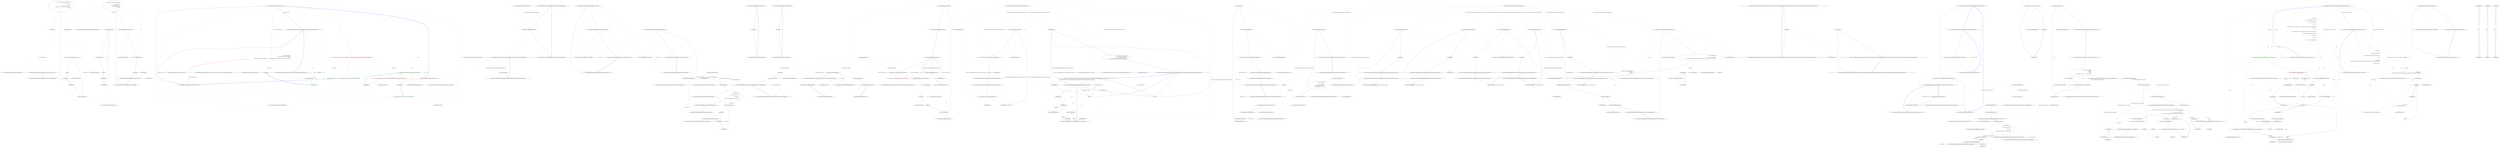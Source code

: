 digraph  {
m0_16 [cluster="System.IO.StreamWriter.StreamWriter(System.IO.Stream)", file="BrowserResponseBodyWrapperFixture.cs", label="Entry System.IO.StreamWriter.StreamWriter(System.IO.Stream)", span="0-0"];
m0_9 [cluster="Unk.SequenceEqual", file="BrowserResponseBodyWrapperFixture.cs", label="Entry Unk.SequenceEqual", span=""];
m0_10 [cluster="bool.ShouldBeTrue()", file="BrowserResponseBodyWrapperFixture.cs", label="Entry bool.ShouldBeTrue()", span="70-70"];
m0_17 [cluster="System.IO.StreamWriter.Write(string)", file="BrowserResponseBodyWrapperFixture.cs", label="Entry System.IO.StreamWriter.Write(string)", span="0-0"];
m0_0 [cluster="Nancy.Testing.Tests.BrowserResponseBodyWrapperFixture.Should_contain_response_body()", file="BrowserResponseBodyWrapperFixture.cs", label="Entry Nancy.Testing.Tests.BrowserResponseBodyWrapperFixture.Should_contain_response_body()", span="12-12"];
m0_1 [cluster="Nancy.Testing.Tests.BrowserResponseBodyWrapperFixture.Should_contain_response_body()", file="BrowserResponseBodyWrapperFixture.cs", label="var body = new BrowserResponseBodyWrapper(new Response\r\n            {\r\n                Contents = stream => {\r\n                    var writer = new StreamWriter(stream);\r\n                    writer.Write(''This is the content'');\r\n                    writer.Flush();\r\n                }\r\n            })", span="15-22"];
m0_2 [cluster="Nancy.Testing.Tests.BrowserResponseBodyWrapperFixture.Should_contain_response_body()", file="BrowserResponseBodyWrapperFixture.cs", label="var content = Encoding.ASCII.GetBytes(''This is the content'')", span="24-24"];
m0_3 [cluster="Nancy.Testing.Tests.BrowserResponseBodyWrapperFixture.Should_contain_response_body()", file="BrowserResponseBodyWrapperFixture.cs", label="var result = body.SequenceEqual(content)", span="27-27"];
m0_4 [cluster="Nancy.Testing.Tests.BrowserResponseBodyWrapperFixture.Should_contain_response_body()", file="BrowserResponseBodyWrapperFixture.cs", label="result.ShouldBeTrue()", span="30-30"];
m0_5 [cluster="Nancy.Testing.Tests.BrowserResponseBodyWrapperFixture.Should_contain_response_body()", file="BrowserResponseBodyWrapperFixture.cs", label="Exit Nancy.Testing.Tests.BrowserResponseBodyWrapperFixture.Should_contain_response_body()", span="12-12"];
m0_6 [cluster="Nancy.Testing.BrowserResponseBodyWrapper.BrowserResponseBodyWrapper(Nancy.Response)", file="BrowserResponseBodyWrapperFixture.cs", label="Entry Nancy.Testing.BrowserResponseBodyWrapper.BrowserResponseBodyWrapper(Nancy.Response)", span="14-14"];
m0_8 [cluster="System.Text.Encoding.GetBytes(string)", file="BrowserResponseBodyWrapperFixture.cs", label="Entry System.Text.Encoding.GetBytes(string)", span="0-0"];
m0_18 [cluster="System.IO.StreamWriter.Flush()", file="BrowserResponseBodyWrapperFixture.cs", label="Entry System.IO.StreamWriter.Flush()", span="0-0"];
m0_19 [cluster="Nancy.Testing.Tests.BrowserResponseBodyWrapperFixture.Should_return_querywrapper_for_css_selector_match()", file="BrowserResponseBodyWrapperFixture.cs", label="Entry Nancy.Testing.Tests.BrowserResponseBodyWrapperFixture.Should_return_querywrapper_for_css_selector_match()", span="34-34"];
m0_20 [cluster="Nancy.Testing.Tests.BrowserResponseBodyWrapperFixture.Should_return_querywrapper_for_css_selector_match()", file="BrowserResponseBodyWrapperFixture.cs", label="var body = new BrowserResponseBodyWrapper(new Response\r\n            {\r\n                Contents = stream =>\r\n                {\r\n                    var writer = new StreamWriter(stream);\r\n                    writer.Write(''<div>Outer and <div id='#bar'>inner</div></div>'');\r\n                    writer.Flush();\r\n                }\r\n            })", span="37-45"];
m0_21 [cluster="Nancy.Testing.Tests.BrowserResponseBodyWrapperFixture.Should_return_querywrapper_for_css_selector_match()", file="BrowserResponseBodyWrapperFixture.cs", label="var result = body[''#bar'']", span="48-48"];
m0_22 [cluster="Nancy.Testing.Tests.BrowserResponseBodyWrapperFixture.Should_return_querywrapper_for_css_selector_match()", color=green, community=0, file="BrowserResponseBodyWrapperFixture.cs", label="1: result.ShouldContain(''inner'')", span="54-54"];
m0_23 [cluster="Nancy.Testing.Tests.BrowserResponseBodyWrapperFixture.Should_return_querywrapper_for_css_selector_match()", file="BrowserResponseBodyWrapperFixture.cs", label="Exit Nancy.Testing.Tests.BrowserResponseBodyWrapperFixture.Should_return_querywrapper_for_css_selector_match()", span="34-34"];
m0_24 [cluster="Nancy.Testing.QueryWrapper.ShouldContain(string, System.StringComparison)", file="BrowserResponseBodyWrapperFixture.cs", label="Entry Nancy.Testing.QueryWrapper.ShouldContain(string, System.StringComparison)", span="75-75"];
m0_7 [cluster="Nancy.Response.Response()", file="BrowserResponseBodyWrapperFixture.cs", label="Entry Nancy.Response.Response()", span="15-15"];
m0_25 [cluster="lambda expression", file="BrowserResponseBodyWrapperFixture.cs", label="Entry lambda expression", span="39-44"];
m0_12 [cluster="lambda expression", file="BrowserResponseBodyWrapperFixture.cs", label="var writer = new StreamWriter(stream)", span="18-18"];
m0_11 [cluster="lambda expression", file="BrowserResponseBodyWrapperFixture.cs", label="Entry lambda expression", span="17-21"];
m0_13 [cluster="lambda expression", file="BrowserResponseBodyWrapperFixture.cs", label="writer.Write(''This is the content'')", span="19-19"];
m0_14 [cluster="lambda expression", file="BrowserResponseBodyWrapperFixture.cs", label="writer.Flush()", span="20-20"];
m0_15 [cluster="lambda expression", file="BrowserResponseBodyWrapperFixture.cs", label="Exit lambda expression", span="17-21"];
m0_26 [cluster="lambda expression", file="BrowserResponseBodyWrapperFixture.cs", label="var writer = new StreamWriter(stream)", span="41-41"];
m0_27 [cluster="lambda expression", file="BrowserResponseBodyWrapperFixture.cs", label="writer.Write(''<div>Outer and <div id='#bar'>inner</div></div>'')", span="42-42"];
m0_28 [cluster="lambda expression", file="BrowserResponseBodyWrapperFixture.cs", label="writer.Flush()", span="43-43"];
m0_29 [cluster="lambda expression", file="BrowserResponseBodyWrapperFixture.cs", label="Exit lambda expression", span="39-44"];
m1_14 [cluster="System.IO.Directory.GetFiles(string, string, System.IO.SearchOption)", file="DefaultFileSystemReader.cs", label="Entry System.IO.Directory.GetFiles(string, string, System.IO.SearchOption)", span="0-0"];
m1_4 [cluster="System.Collections.Generic.IEnumerable<TSource>.Distinct<TSource>()", file="DefaultFileSystemReader.cs", label="Entry System.Collections.Generic.IEnumerable<TSource>.Distinct<TSource>()", span="0-0"];
m1_3 [cluster="System.Collections.Generic.IEnumerable<TSource>.SelectMany<TSource, TResult>(System.Func<TSource, System.Collections.Generic.IEnumerable<TResult>>)", file="DefaultFileSystemReader.cs", label="Entry System.Collections.Generic.IEnumerable<TSource>.SelectMany<TSource, TResult>(System.Func<TSource, System.Collections.Generic.IEnumerable<TResult>>)", span="0-0"];
m1_19 [cluster="System.Tuple<T1, T2>.Tuple(T1, T2)", file="DefaultFileSystemReader.cs", label="Entry System.Tuple<T1, T2>.Tuple(T1, T2)", span="0-0"];
m1_23 [cluster="System.IO.StreamReader.StreamReader(System.IO.Stream)", file="DefaultFileSystemReader.cs", label="Entry System.IO.StreamReader.StreamReader(System.IO.Stream)", span="0-0"];
m1_6 [cluster="lambda expression", file="DefaultFileSystemReader.cs", label="Entry lambda expression", span="21-21"];
m1_13 [cluster="string.Concat(string, string)", file="DefaultFileSystemReader.cs", label="Entry string.Concat(string, string)", span="0-0"];
m1_5 [cluster="System.Collections.Generic.IEnumerable<TSource>.ToList<TSource>()", file="DefaultFileSystemReader.cs", label="Entry System.Collections.Generic.IEnumerable<TSource>.ToList<TSource>()", span="0-0"];
m1_0 [cluster="Nancy.ViewEngines.DefaultFileSystemReader.GetViewsWithSupportedExtensions(string, System.Collections.Generic.IEnumerable<string>)", file="DefaultFileSystemReader.cs", label="Entry Nancy.ViewEngines.DefaultFileSystemReader.GetViewsWithSupportedExtensions(string, System.Collections.Generic.IEnumerable<string>)", span="18-18"];
m1_1 [cluster="Nancy.ViewEngines.DefaultFileSystemReader.GetViewsWithSupportedExtensions(string, System.Collections.Generic.IEnumerable<string>)", color=green, community=0, file="DefaultFileSystemReader.cs", label="1: return supportedViewExtensions\r\n                .SelectMany(extension => GetFilenames(path, extension))\r\n                .Distinct()\r\n                .Select(file => new Tuple<string, Func<StreamReader>>(file, () => new StreamReader(new FileStream(file, FileMode.Open, FileAccess.Read, FileShare.ReadWrite))))\r\n                .ToList();", span="20-24"];
m1_2 [cluster="Nancy.ViewEngines.DefaultFileSystemReader.GetViewsWithSupportedExtensions(string, System.Collections.Generic.IEnumerable<string>)", file="DefaultFileSystemReader.cs", label="Exit Nancy.ViewEngines.DefaultFileSystemReader.GetViewsWithSupportedExtensions(string, System.Collections.Generic.IEnumerable<string>)", span="18-18"];
m1_24 [cluster="System.IO.FileStream.FileStream(string, System.IO.FileMode, System.IO.FileAccess, System.IO.FileShare)", file="DefaultFileSystemReader.cs", label="Entry System.IO.FileStream.FileStream(string, System.IO.FileMode, System.IO.FileAccess, System.IO.FileShare)", span="0-0"];
m1_9 [cluster="Nancy.ViewEngines.DefaultFileSystemReader.GetFileInformation(string, string)", file="DefaultFileSystemReader.cs", label="Entry Nancy.ViewEngines.DefaultFileSystemReader.GetFileInformation(string, string)", span="25-25"];
m1_10 [cluster="Nancy.ViewEngines.DefaultFileSystemReader.GetFilenames(string, string)", color=red, community=1, file="DefaultFileSystemReader.cs", label="1: Entry Nancy.ViewEngines.DefaultFileSystemReader.GetFilenames(string, string)", span="27-27"];
m1_11 [cluster="Nancy.ViewEngines.DefaultFileSystemReader.GetFileInformation(string, string)", color=red, community=0, file="DefaultFileSystemReader.cs", label="1: return files.Select(file => new Tuple<string, Func<StreamReader>>(file, () => new StreamReader(new FileStream(file, FileMode.Open, FileAccess.Read, FileShare.ReadWrite))));", span="31-31"];
m1_12 [cluster="lambda expression", color=green, community=0, file="DefaultFileSystemReader.cs", label="0: new Tuple<string, Func<StreamReader>>(file, () => new StreamReader(new FileStream(file, FileMode.Open, FileAccess.Read, FileShare.ReadWrite)))", span="23-23"];
m1_20 [cluster="Nancy.ViewEngines.DefaultFileSystemReader.GetFilenames(string, string)", color=green, community=0, file="DefaultFileSystemReader.cs", label="1: return Directory.GetFiles(path, string.Concat(''*.'', extension), SearchOption.AllDirectories);", span="29-29"];
m1_7 [cluster="lambda expression", color=red, community=0, file="DefaultFileSystemReader.cs", label="0: GetFileInformation(path, extension)", span="21-21"];
m1_8 [cluster="lambda expression", color=green, community=0, file="DefaultFileSystemReader.cs", label="1: GetFilenames(path, extension)", span="21-21"];
m1_16 [cluster="lambda expression", color=green, community=0, file="DefaultFileSystemReader.cs", label="1: new StreamReader(new FileStream(file, FileMode.Open, FileAccess.Read, FileShare.ReadWrite))", span="23-23"];
m1_17 [cluster="lambda expression", color=red, community=0, file="DefaultFileSystemReader.cs", label="1: new Tuple<string, Func<StreamReader>>(file, () => new StreamReader(new FileStream(file, FileMode.Open, FileAccess.Read, FileShare.ReadWrite)))", span="31-31"];
m1_21 [cluster="Nancy.ViewEngines.DefaultFileSystemReader.GetFilenames(string, string)", color=red, community=0, file="DefaultFileSystemReader.cs", label="1: Exit Nancy.ViewEngines.DefaultFileSystemReader.GetFilenames(string, string)", span="27-27"];
m1_18 [cluster="lambda expression", file="DefaultFileSystemReader.cs", label="Exit lambda expression", span="31-31"];
m1_22 [cluster="lambda expression", file="DefaultFileSystemReader.cs", label="Exit lambda expression", span="31-31"];
m1_15 [cluster="Unk.Select", file="DefaultFileSystemReader.cs", label="Entry Unk.Select", span=""];
m1_25 [file="DefaultFileSystemReader.cs", label=string, span=""];
m1_26 [file="DefaultFileSystemReader.cs", label=string, span=""];
m2_0 [cluster="Nancy.Tests.Unit.DefaultNancyBootstrapperBootstrapperBaseFixture.DefaultNancyBootstrapperBootstrapperBaseFixture()", file="DefaultNancyBootstrapperBootstrapperBaseFixture.cs", label="Entry Nancy.Tests.Unit.DefaultNancyBootstrapperBootstrapperBaseFixture.DefaultNancyBootstrapperBootstrapperBaseFixture()", span="15-15"];
m2_1 [cluster="Nancy.Tests.Unit.DefaultNancyBootstrapperBootstrapperBaseFixture.DefaultNancyBootstrapperBootstrapperBaseFixture()", file="DefaultNancyBootstrapperBootstrapperBaseFixture.cs", label="this.bootstrapper = new FakeBootstrapper(this.Configuration)", span="17-17"];
m2_2 [cluster="Nancy.Tests.Unit.DefaultNancyBootstrapperBootstrapperBaseFixture.DefaultNancyBootstrapperBootstrapperBaseFixture()", file="DefaultNancyBootstrapperBootstrapperBaseFixture.cs", label="Exit Nancy.Tests.Unit.DefaultNancyBootstrapperBootstrapperBaseFixture.DefaultNancyBootstrapperBootstrapperBaseFixture()", span="15-15"];
m2_3 [cluster="Nancy.Tests.Unit.DefaultNancyBootstrapperBootstrapperBaseFixture.FakeBootstrapper.FakeBootstrapper(Nancy.Bootstrapper.NancyInternalConfiguration)", file="DefaultNancyBootstrapperBootstrapperBaseFixture.cs", label="Entry Nancy.Tests.Unit.DefaultNancyBootstrapperBootstrapperBaseFixture.FakeBootstrapper.FakeBootstrapper(Nancy.Bootstrapper.NancyInternalConfiguration)", span="29-29"];
m2_4 [cluster="Nancy.Tests.Unit.DefaultNancyBootstrapperBootstrapperBaseFixture.FakeBootstrapper.FakeBootstrapper(Nancy.Bootstrapper.NancyInternalConfiguration)", file="DefaultNancyBootstrapperBootstrapperBaseFixture.cs", label="this.configuration = configuration", span="31-31"];
m2_5 [cluster="Nancy.Tests.Unit.DefaultNancyBootstrapperBootstrapperBaseFixture.FakeBootstrapper.FakeBootstrapper(Nancy.Bootstrapper.NancyInternalConfiguration)", file="DefaultNancyBootstrapperBootstrapperBaseFixture.cs", label="Exit Nancy.Tests.Unit.DefaultNancyBootstrapperBootstrapperBaseFixture.FakeBootstrapper.FakeBootstrapper(Nancy.Bootstrapper.NancyInternalConfiguration)", span="29-29"];
m2_6 [file="DefaultNancyBootstrapperBootstrapperBaseFixture.cs", label="Nancy.Tests.Unit.DefaultNancyBootstrapperBootstrapperBaseFixture", span=""];
m2_7 [file="DefaultNancyBootstrapperBootstrapperBaseFixture.cs", label="Nancy.Tests.Unit.DefaultNancyBootstrapperBootstrapperBaseFixture.FakeBootstrapper", span=""];
m3_4 [cluster="TinyIoC.TinyIoCContainer.Register<RegisterType, RegisterImplementation>()", file="DemoBootstrapper.cs", label="Entry TinyIoC.TinyIoCContainer.Register<RegisterType, RegisterImplementation>()", span="1018-1018"];
m3_0 [cluster="Nancy.Demo.Hosting.Aspnet.DemoBootstrapper.ConfigureApplicationContainer(TinyIoC.TinyIoCContainer)", file="DemoBootstrapper.cs", label="Entry Nancy.Demo.Hosting.Aspnet.DemoBootstrapper.ConfigureApplicationContainer(TinyIoC.TinyIoCContainer)", span="10-10"];
m3_1 [cluster="Nancy.Demo.Hosting.Aspnet.DemoBootstrapper.ConfigureApplicationContainer(TinyIoC.TinyIoCContainer)", file="DemoBootstrapper.cs", label="existingContainer.Register<IApplicationDependency, ApplicationDependencyClass>().AsSingleton()", span="14-14"];
m3_2 [cluster="Nancy.Demo.Hosting.Aspnet.DemoBootstrapper.ConfigureApplicationContainer(TinyIoC.TinyIoCContainer)", file="DemoBootstrapper.cs", label="existingContainer.Register<IRazorConfiguration, MyRazorConfiguration>().AsSingleton()", span="15-15"];
m3_3 [cluster="Nancy.Demo.Hosting.Aspnet.DemoBootstrapper.ConfigureApplicationContainer(TinyIoC.TinyIoCContainer)", file="DemoBootstrapper.cs", label="Exit Nancy.Demo.Hosting.Aspnet.DemoBootstrapper.ConfigureApplicationContainer(TinyIoC.TinyIoCContainer)", span="10-10"];
m3_5 [cluster="TinyIoC.TinyIoCContainer.RegisterOptions.AsSingleton()", file="DemoBootstrapper.cs", label="Entry TinyIoC.TinyIoCContainer.RegisterOptions.AsSingleton()", span="592-592"];
m3_16 [cluster="Nancy.Bootstrapper.NancyBootstrapperBase<TContainer>.InitialiseInternal(TContainer)", file="DemoBootstrapper.cs", label="Entry Nancy.Bootstrapper.NancyBootstrapperBase<TContainer>.InitialiseInternal(TContainer)", span="387-387"];
m3_11 [cluster="Nancy.Demo.Hosting.Aspnet.DemoBootstrapper.InitialiseInternal(TinyIoC.TinyIoCContainer)", file="DemoBootstrapper.cs", label="Entry Nancy.Demo.Hosting.Aspnet.DemoBootstrapper.InitialiseInternal(TinyIoC.TinyIoCContainer)", span="25-25"];
m3_12 [cluster="Nancy.Demo.Hosting.Aspnet.DemoBootstrapper.InitialiseInternal(TinyIoC.TinyIoCContainer)", file="DemoBootstrapper.cs", label="base.InitialiseInternal(container)", span="27-27"];
m3_13 [cluster="Nancy.Demo.Hosting.Aspnet.DemoBootstrapper.InitialiseInternal(TinyIoC.TinyIoCContainer)", file="DemoBootstrapper.cs", label="CookieBasedSessions.Enable(this)", span="29-29"];
m3_14 [cluster="Nancy.Demo.Hosting.Aspnet.DemoBootstrapper.InitialiseInternal(TinyIoC.TinyIoCContainer)", file="DemoBootstrapper.cs", label="this.AfterRequest += (ctx) =>\r\n            {\r\n                var username = ctx.Request.Query.pirate;\r\n\r\n                if (username.HasValue)\r\n                {\r\n                    ctx.Response = new HereBeAResponseYouScurvyDog(ctx.Response);\r\n                }\r\n            }", span="31-39"];
m3_15 [cluster="Nancy.Demo.Hosting.Aspnet.DemoBootstrapper.InitialiseInternal(TinyIoC.TinyIoCContainer)", file="DemoBootstrapper.cs", label="Exit Nancy.Demo.Hosting.Aspnet.DemoBootstrapper.InitialiseInternal(TinyIoC.TinyIoCContainer)", span="25-25"];
m3_10 [cluster="Nancy.Bootstrapper.NancyBootstrapperWithRequestContainerBase<TContainer>.ConfigureRequestContainer(TContainer)", file="DemoBootstrapper.cs", label="Entry Nancy.Bootstrapper.NancyBootstrapperWithRequestContainerBase<TContainer>.ConfigureRequestContainer(TContainer)", span="91-91"];
m3_23 [cluster="Nancy.Demo.Hosting.Aspnet.HereBeAResponseYouScurvyDog.HereBeAResponseYouScurvyDog(Nancy.Response)", file="DemoBootstrapper.cs", label="Entry Nancy.Demo.Hosting.Aspnet.HereBeAResponseYouScurvyDog.HereBeAResponseYouScurvyDog(Nancy.Response)", span="12-12"];
m3_17 [cluster="Nancy.Session.CookieBasedSessions.Enable(Nancy.Bootstrapper.IApplicationPipelines)", file="DemoBootstrapper.cs", label="Entry Nancy.Session.CookieBasedSessions.Enable(Nancy.Bootstrapper.IApplicationPipelines)", span="79-79"];
m3_24 [cluster="Nancy.Demo.Hosting.Aspnet.MyRazorConfiguration.GetAssemblyNames()", file="DemoBootstrapper.cs", label="Entry Nancy.Demo.Hosting.Aspnet.MyRazorConfiguration.GetAssemblyNames()", span="53-53"];
m3_25 [cluster="Nancy.Demo.Hosting.Aspnet.MyRazorConfiguration.GetAssemblyNames()", file="DemoBootstrapper.cs", label="return new string[] { };", span="55-55"];
m3_26 [cluster="Nancy.Demo.Hosting.Aspnet.MyRazorConfiguration.GetAssemblyNames()", file="DemoBootstrapper.cs", label="Exit Nancy.Demo.Hosting.Aspnet.MyRazorConfiguration.GetAssemblyNames()", span="53-53"];
m3_6 [cluster="Nancy.Demo.Hosting.Aspnet.DemoBootstrapper.ConfigureRequestContainer(TinyIoC.TinyIoCContainer)", file="DemoBootstrapper.cs", label="Entry Nancy.Demo.Hosting.Aspnet.DemoBootstrapper.ConfigureRequestContainer(TinyIoC.TinyIoCContainer)", span="18-18"];
m3_7 [cluster="Nancy.Demo.Hosting.Aspnet.DemoBootstrapper.ConfigureRequestContainer(TinyIoC.TinyIoCContainer)", file="DemoBootstrapper.cs", label="base.ConfigureRequestContainer(existingContainer)", span="20-20"];
m3_8 [cluster="Nancy.Demo.Hosting.Aspnet.DemoBootstrapper.ConfigureRequestContainer(TinyIoC.TinyIoCContainer)", file="DemoBootstrapper.cs", label="existingContainer.Register<IRequestDependency, RequestDependencyClass>().AsSingleton()", span="22-22"];
m3_9 [cluster="Nancy.Demo.Hosting.Aspnet.DemoBootstrapper.ConfigureRequestContainer(TinyIoC.TinyIoCContainer)", file="DemoBootstrapper.cs", label="Exit Nancy.Demo.Hosting.Aspnet.DemoBootstrapper.ConfigureRequestContainer(TinyIoC.TinyIoCContainer)", span="18-18"];
m3_18 [cluster="lambda expression", file="DemoBootstrapper.cs", label="Entry lambda expression", span="31-39"];
m3_19 [cluster="lambda expression", file="DemoBootstrapper.cs", label="var username = ctx.Request.Query.pirate", span="33-33"];
m3_21 [cluster="lambda expression", file="DemoBootstrapper.cs", label="ctx.Response = new HereBeAResponseYouScurvyDog(ctx.Response)", span="37-37"];
m3_20 [cluster="lambda expression", file="DemoBootstrapper.cs", label="username.HasValue", span="35-35"];
m3_22 [cluster="lambda expression", file="DemoBootstrapper.cs", label="Exit lambda expression", span="31-39"];
m3_27 [cluster="Nancy.Demo.Hosting.Aspnet.MyRazorConfiguration.GetDefaultNamespaces()", file="DemoBootstrapper.cs", label="Entry Nancy.Demo.Hosting.Aspnet.MyRazorConfiguration.GetDefaultNamespaces()", span="58-58"];
m3_28 [cluster="Nancy.Demo.Hosting.Aspnet.MyRazorConfiguration.GetDefaultNamespaces()", file="DemoBootstrapper.cs", label="return new string[] { };", span="60-60"];
m3_29 [cluster="Nancy.Demo.Hosting.Aspnet.MyRazorConfiguration.GetDefaultNamespaces()", file="DemoBootstrapper.cs", label="Exit Nancy.Demo.Hosting.Aspnet.MyRazorConfiguration.GetDefaultNamespaces()", span="58-58"];
m3_30 [file="DemoBootstrapper.cs", label="Nancy.Demo.Hosting.Aspnet.DemoBootstrapper", span=""];
m5_30 [cluster="Nancy.ViewEngines.IRenderContext.GetCsrfToken()", file="HtmlHelpers.cs", label="Entry Nancy.ViewEngines.IRenderContext.GetCsrfToken()", span="44-44"];
m5_7 [cluster="Nancy.ViewEngines.Razor.HtmlHelpers.Partial(string, dynamic)", file="HtmlHelpers.cs", label="Entry Nancy.ViewEngines.Razor.HtmlHelpers.Partial(string, dynamic)", span="27-27"];
m5_8 [cluster="Nancy.ViewEngines.Razor.HtmlHelpers.Partial(string, dynamic)", file="HtmlHelpers.cs", label="ViewLocationResult view = this.renderContext.LocateView(viewName, model)", span="29-29"];
m5_9 [cluster="Nancy.ViewEngines.Razor.HtmlHelpers.Partial(string, dynamic)", color=red, community=0, file="HtmlHelpers.cs", label="1: Action<Stream> action = this.engine.RenderView(view, model, this.renderContext)", span="31-31"];
m5_10 [cluster="Nancy.ViewEngines.Razor.HtmlHelpers.Partial(string, dynamic)", file="HtmlHelpers.cs", label="var mem = new MemoryStream()", span="32-32"];
m5_11 [cluster="Nancy.ViewEngines.Razor.HtmlHelpers.Partial(string, dynamic)", file="HtmlHelpers.cs", label="action.Invoke(mem)", span="34-34"];
m5_12 [cluster="Nancy.ViewEngines.Razor.HtmlHelpers.Partial(string, dynamic)", file="HtmlHelpers.cs", label="mem.Position = 0", span="35-35"];
m5_13 [cluster="Nancy.ViewEngines.Razor.HtmlHelpers.Partial(string, dynamic)", file="HtmlHelpers.cs", label="var reader = new StreamReader(mem)", span="37-37"];
m5_14 [cluster="Nancy.ViewEngines.Razor.HtmlHelpers.Partial(string, dynamic)", file="HtmlHelpers.cs", label="return new NonEncodedHtmlString(reader.ReadToEnd());", span="39-39"];
m5_15 [cluster="Nancy.ViewEngines.Razor.HtmlHelpers.Partial(string, dynamic)", file="HtmlHelpers.cs", label="Exit Nancy.ViewEngines.Razor.HtmlHelpers.Partial(string, dynamic)", span="27-27"];
m5_20 [cluster="System.IO.StreamReader.StreamReader(System.IO.Stream)", file="HtmlHelpers.cs", label="Entry System.IO.StreamReader.StreamReader(System.IO.Stream)", span="0-0"];
m5_23 [cluster="Nancy.ViewEngines.Razor.HtmlHelpers.Raw(string)", file="HtmlHelpers.cs", label="Entry Nancy.ViewEngines.Razor.HtmlHelpers.Raw(string)", span="42-42"];
m5_24 [cluster="Nancy.ViewEngines.Razor.HtmlHelpers.Raw(string)", file="HtmlHelpers.cs", label="return new NonEncodedHtmlString(text);", span="44-44"];
m5_25 [cluster="Nancy.ViewEngines.Razor.HtmlHelpers.Raw(string)", file="HtmlHelpers.cs", label="Exit Nancy.ViewEngines.Razor.HtmlHelpers.Raw(string)", span="42-42"];
m5_17 [cluster="Nancy.ViewEngines.Razor.RazorViewEngine.RenderView(Nancy.ViewEngines.ViewLocationResult, dynamic, Nancy.ViewEngines.IRenderContext)", file="HtmlHelpers.cs", label="Entry Nancy.ViewEngines.Razor.RazorViewEngine.RenderView(Nancy.ViewEngines.ViewLocationResult, dynamic, Nancy.ViewEngines.IRenderContext)", span="197-197"];
m5_26 [cluster="Nancy.ViewEngines.Razor.HtmlHelpers.AntiForgeryToken()", file="HtmlHelpers.cs", label="Entry Nancy.ViewEngines.Razor.HtmlHelpers.AntiForgeryToken()", span="47-47"];
m5_27 [cluster="Nancy.ViewEngines.Razor.HtmlHelpers.AntiForgeryToken()", file="HtmlHelpers.cs", label="var tokenKeyValue = this.renderContext.GetCsrfToken()", span="49-49"];
m5_28 [cluster="Nancy.ViewEngines.Razor.HtmlHelpers.AntiForgeryToken()", file="HtmlHelpers.cs", label="return new NonEncodedHtmlString(String.Format(''<input type=\''hidden\'' name=\''{0}\'' value=\''{1}\'''', tokenKeyValue.Key, tokenKeyValue.Value));", span="51-51"];
m5_29 [cluster="Nancy.ViewEngines.Razor.HtmlHelpers.AntiForgeryToken()", file="HtmlHelpers.cs", label="Exit Nancy.ViewEngines.Razor.HtmlHelpers.AntiForgeryToken()", span="47-47"];
m5_31 [cluster="string.Format(string, object, object)", file="HtmlHelpers.cs", label="Entry string.Format(string, object, object)", span="0-0"];
m5_21 [cluster="Nancy.ViewEngines.Razor.NonEncodedHtmlString.NonEncodedHtmlString(string)", file="HtmlHelpers.cs", label="Entry Nancy.ViewEngines.Razor.NonEncodedHtmlString.NonEncodedHtmlString(string)", span="15-15"];
m5_22 [cluster="System.IO.StreamReader.ReadToEnd()", file="HtmlHelpers.cs", label="Entry System.IO.StreamReader.ReadToEnd()", span="0-0"];
m5_19 [cluster="System.Action<T>.Invoke(T)", file="HtmlHelpers.cs", label="Entry System.Action<T>.Invoke(T)", span="0-0"];
m5_16 [cluster="Nancy.ViewEngines.IRenderContext.LocateView(string, dynamic)", file="HtmlHelpers.cs", label="Entry Nancy.ViewEngines.IRenderContext.LocateView(string, dynamic)", span="36-36"];
m5_0 [cluster="Nancy.ViewEngines.Razor.HtmlHelpers.HtmlHelpers(Nancy.ViewEngines.Razor.RazorViewEngine, Nancy.ViewEngines.IRenderContext)", file="HtmlHelpers.cs", label="Entry Nancy.ViewEngines.Razor.HtmlHelpers.HtmlHelpers(Nancy.ViewEngines.Razor.RazorViewEngine, Nancy.ViewEngines.IRenderContext)", span="16-16"];
m5_1 [cluster="Nancy.ViewEngines.Razor.HtmlHelpers.HtmlHelpers(Nancy.ViewEngines.Razor.RazorViewEngine, Nancy.ViewEngines.IRenderContext)", file="HtmlHelpers.cs", label="this.engine = engine", span="18-18"];
m5_2 [cluster="Nancy.ViewEngines.Razor.HtmlHelpers.HtmlHelpers(Nancy.ViewEngines.Razor.RazorViewEngine, Nancy.ViewEngines.IRenderContext)", file="HtmlHelpers.cs", label="this.renderContext = renderContext", span="19-19"];
m5_3 [cluster="Nancy.ViewEngines.Razor.HtmlHelpers.HtmlHelpers(Nancy.ViewEngines.Razor.RazorViewEngine, Nancy.ViewEngines.IRenderContext)", file="HtmlHelpers.cs", label="Exit Nancy.ViewEngines.Razor.HtmlHelpers.HtmlHelpers(Nancy.ViewEngines.Razor.RazorViewEngine, Nancy.ViewEngines.IRenderContext)", span="16-16"];
m5_4 [cluster="Nancy.ViewEngines.Razor.HtmlHelpers.Partial(string)", file="HtmlHelpers.cs", label="Entry Nancy.ViewEngines.Razor.HtmlHelpers.Partial(string)", span="22-22"];
m5_5 [cluster="Nancy.ViewEngines.Razor.HtmlHelpers.Partial(string)", file="HtmlHelpers.cs", label="return this.Partial(viewName, null);", span="24-24"];
m5_6 [cluster="Nancy.ViewEngines.Razor.HtmlHelpers.Partial(string)", file="HtmlHelpers.cs", label="Exit Nancy.ViewEngines.Razor.HtmlHelpers.Partial(string)", span="22-22"];
m5_18 [cluster="System.IO.MemoryStream.MemoryStream()", file="HtmlHelpers.cs", label="Entry System.IO.MemoryStream.MemoryStream()", span="0-0"];
m5_32 [file="HtmlHelpers.cs", label="Nancy.ViewEngines.Razor.HtmlHelpers", span=""];
m6_104 [cluster="System.DateTime.GetHashCode()", file="JsonBodyDeserializerFixture.cs", label="Entry System.DateTime.GetHashCode()", span="0-0"];
m6_10 [cluster="Nancy.Json.JavaScriptSerializer.Serialize(object)", file="JsonBodyDeserializerFixture.cs", label="Entry Nancy.Json.JavaScriptSerializer.Serialize(object)", span="453-453"];
m6_8 [cluster="System.DateTime.Parse(string)", file="JsonBodyDeserializerFixture.cs", label="Entry System.DateTime.Parse(string)", span="0-0"];
m6_24 [cluster="Nancy.Tests.Unit.ModelBinding.DefaultBodyDeserializers.JsonBodyDeserializerFixture.Should_report_true_for_can_deserialize_for_text_json()", file="JsonBodyDeserializerFixture.cs", label="Entry Nancy.Tests.Unit.ModelBinding.DefaultBodyDeserializers.JsonBodyDeserializerFixture.Should_report_true_for_can_deserialize_for_text_json()", span="61-61"];
m6_25 [cluster="Nancy.Tests.Unit.ModelBinding.DefaultBodyDeserializers.JsonBodyDeserializerFixture.Should_report_true_for_can_deserialize_for_text_json()", file="JsonBodyDeserializerFixture.cs", label="string contentType = ''text/json''", span="63-63"];
m6_26 [cluster="Nancy.Tests.Unit.ModelBinding.DefaultBodyDeserializers.JsonBodyDeserializerFixture.Should_report_true_for_can_deserialize_for_text_json()", file="JsonBodyDeserializerFixture.cs", label="var result = this.deserialize.CanDeserialize(contentType)", span="65-65"];
m6_27 [cluster="Nancy.Tests.Unit.ModelBinding.DefaultBodyDeserializers.JsonBodyDeserializerFixture.Should_report_true_for_can_deserialize_for_text_json()", file="JsonBodyDeserializerFixture.cs", label="result.ShouldBeTrue()", span="67-67"];
m6_28 [cluster="Nancy.Tests.Unit.ModelBinding.DefaultBodyDeserializers.JsonBodyDeserializerFixture.Should_report_true_for_can_deserialize_for_text_json()", file="JsonBodyDeserializerFixture.cs", label="Exit Nancy.Tests.Unit.ModelBinding.DefaultBodyDeserializers.JsonBodyDeserializerFixture.Should_report_true_for_can_deserialize_for_text_json()", span="61-61"];
m6_96 [cluster="Nancy.Tests.Unit.ModelBinding.DefaultBodyDeserializers.JsonBodyDeserializerFixture.TestModel.GetHashCode()", file="JsonBodyDeserializerFixture.cs", label="Entry Nancy.Tests.Unit.ModelBinding.DefaultBodyDeserializers.JsonBodyDeserializerFixture.TestModel.GetHashCode()", span="175-175"];
m6_97 [cluster="Nancy.Tests.Unit.ModelBinding.DefaultBodyDeserializers.JsonBodyDeserializerFixture.TestModel.GetHashCode()", file="JsonBodyDeserializerFixture.cs", label="int result = (this.StringProperty != null ? this.StringProperty.GetHashCode() : 0)", span="179-179"];
m6_98 [cluster="Nancy.Tests.Unit.ModelBinding.DefaultBodyDeserializers.JsonBodyDeserializerFixture.TestModel.GetHashCode()", file="JsonBodyDeserializerFixture.cs", label="result = (result * 397) ^ this.IntProperty", span="180-180"];
m6_99 [cluster="Nancy.Tests.Unit.ModelBinding.DefaultBodyDeserializers.JsonBodyDeserializerFixture.TestModel.GetHashCode()", file="JsonBodyDeserializerFixture.cs", label="result = (result * 397) ^ this.DateProperty.GetHashCode()", span="181-181"];
m6_100 [cluster="Nancy.Tests.Unit.ModelBinding.DefaultBodyDeserializers.JsonBodyDeserializerFixture.TestModel.GetHashCode()", file="JsonBodyDeserializerFixture.cs", label="result = (result * 397) ^ (this.ArrayProperty != null ? this.ArrayProperty.GetHashCode() : 0)", span="182-182"];
m6_101 [cluster="Nancy.Tests.Unit.ModelBinding.DefaultBodyDeserializers.JsonBodyDeserializerFixture.TestModel.GetHashCode()", file="JsonBodyDeserializerFixture.cs", label="return result;", span="183-183"];
m6_102 [cluster="Nancy.Tests.Unit.ModelBinding.DefaultBodyDeserializers.JsonBodyDeserializerFixture.TestModel.GetHashCode()", file="JsonBodyDeserializerFixture.cs", label="Exit Nancy.Tests.Unit.ModelBinding.DefaultBodyDeserializers.JsonBodyDeserializerFixture.TestModel.GetHashCode()", span="175-175"];
m6_105 [cluster="object.GetHashCode()", file="JsonBodyDeserializerFixture.cs", label="Entry object.GetHashCode()", span="0-0"];
m6_18 [cluster="Nancy.Tests.Unit.ModelBinding.DefaultBodyDeserializers.JsonBodyDeserializerFixture.Should_report_true_for_can_deserialize_for_application_json()", file="JsonBodyDeserializerFixture.cs", label="Entry Nancy.Tests.Unit.ModelBinding.DefaultBodyDeserializers.JsonBodyDeserializerFixture.Should_report_true_for_can_deserialize_for_application_json()", span="51-51"];
m6_19 [cluster="Nancy.Tests.Unit.ModelBinding.DefaultBodyDeserializers.JsonBodyDeserializerFixture.Should_report_true_for_can_deserialize_for_application_json()", file="JsonBodyDeserializerFixture.cs", label="string contentType = ''application/json''", span="53-53"];
m6_20 [cluster="Nancy.Tests.Unit.ModelBinding.DefaultBodyDeserializers.JsonBodyDeserializerFixture.Should_report_true_for_can_deserialize_for_application_json()", file="JsonBodyDeserializerFixture.cs", label="var result = this.deserialize.CanDeserialize(contentType)", span="55-55"];
m6_21 [cluster="Nancy.Tests.Unit.ModelBinding.DefaultBodyDeserializers.JsonBodyDeserializerFixture.Should_report_true_for_can_deserialize_for_application_json()", file="JsonBodyDeserializerFixture.cs", label="result.ShouldBeTrue()", span="57-57"];
m6_22 [cluster="Nancy.Tests.Unit.ModelBinding.DefaultBodyDeserializers.JsonBodyDeserializerFixture.Should_report_true_for_can_deserialize_for_application_json()", file="JsonBodyDeserializerFixture.cs", label="Exit Nancy.Tests.Unit.ModelBinding.DefaultBodyDeserializers.JsonBodyDeserializerFixture.Should_report_true_for_can_deserialize_for_application_json()", span="51-51"];
m6_0 [cluster="Nancy.Tests.Unit.ModelBinding.DefaultBodyDeserializers.JsonBodyDeserializerFixture.JsonBodyDeserializerFixture()", file="JsonBodyDeserializerFixture.cs", label="Entry Nancy.Tests.Unit.ModelBinding.DefaultBodyDeserializers.JsonBodyDeserializerFixture.JsonBodyDeserializerFixture()", span="24-24"];
m6_1 [cluster="Nancy.Tests.Unit.ModelBinding.DefaultBodyDeserializers.JsonBodyDeserializerFixture.JsonBodyDeserializerFixture()", file="JsonBodyDeserializerFixture.cs", label="this.deserialize = new JsonBodyDeserializer()", span="26-26"];
m6_2 [cluster="Nancy.Tests.Unit.ModelBinding.DefaultBodyDeserializers.JsonBodyDeserializerFixture.JsonBodyDeserializerFixture()", file="JsonBodyDeserializerFixture.cs", label="this.testModel = new TestModel()\r\n                {\r\n                    IntProperty = 12,\r\n                    StringProperty = ''More cowbell'',\r\n                    DateProperty = DateTime.Parse(''2011/12/25''),\r\n                    ArrayProperty = new[] { ''Ping'', ''Pong'' }\r\n                }", span="28-34"];
m6_3 [cluster="Nancy.Tests.Unit.ModelBinding.DefaultBodyDeserializers.JsonBodyDeserializerFixture.JsonBodyDeserializerFixture()", file="JsonBodyDeserializerFixture.cs", label="var serializer = new JavaScriptSerializer()", span="36-36"];
m6_4 [cluster="Nancy.Tests.Unit.ModelBinding.DefaultBodyDeserializers.JsonBodyDeserializerFixture.JsonBodyDeserializerFixture()", file="JsonBodyDeserializerFixture.cs", label="this.testModelJson = serializer.Serialize(this.testModel)", span="37-37"];
m6_5 [cluster="Nancy.Tests.Unit.ModelBinding.DefaultBodyDeserializers.JsonBodyDeserializerFixture.JsonBodyDeserializerFixture()", file="JsonBodyDeserializerFixture.cs", label="Exit Nancy.Tests.Unit.ModelBinding.DefaultBodyDeserializers.JsonBodyDeserializerFixture.JsonBodyDeserializerFixture()", span="24-24"];
m6_74 [cluster="Unk.Equal", file="JsonBodyDeserializerFixture.cs", label="Entry Unk.Equal", span=""];
m6_95 [cluster="object.GetType()", file="JsonBodyDeserializerFixture.cs", label="Entry object.GetType()", span="0-0"];
m6_34 [cluster="Nancy.Tests.Unit.ModelBinding.DefaultBodyDeserializers.JsonBodyDeserializerFixture.Should_be_case_insensitive_in_can_deserialize()", file="JsonBodyDeserializerFixture.cs", label="Entry Nancy.Tests.Unit.ModelBinding.DefaultBodyDeserializers.JsonBodyDeserializerFixture.Should_be_case_insensitive_in_can_deserialize()", span="81-81"];
m6_35 [cluster="Nancy.Tests.Unit.ModelBinding.DefaultBodyDeserializers.JsonBodyDeserializerFixture.Should_be_case_insensitive_in_can_deserialize()", file="JsonBodyDeserializerFixture.cs", label="string contentType = ''appLicaTion/jsOn''", span="83-83"];
m6_36 [cluster="Nancy.Tests.Unit.ModelBinding.DefaultBodyDeserializers.JsonBodyDeserializerFixture.Should_be_case_insensitive_in_can_deserialize()", file="JsonBodyDeserializerFixture.cs", label="var result = this.deserialize.CanDeserialize(contentType)", span="85-85"];
m6_37 [cluster="Nancy.Tests.Unit.ModelBinding.DefaultBodyDeserializers.JsonBodyDeserializerFixture.Should_be_case_insensitive_in_can_deserialize()", file="JsonBodyDeserializerFixture.cs", label="result.ShouldBeTrue()", span="87-87"];
m6_38 [cluster="Nancy.Tests.Unit.ModelBinding.DefaultBodyDeserializers.JsonBodyDeserializerFixture.Should_be_case_insensitive_in_can_deserialize()", file="JsonBodyDeserializerFixture.cs", label="Exit Nancy.Tests.Unit.ModelBinding.DefaultBodyDeserializers.JsonBodyDeserializerFixture.Should_be_case_insensitive_in_can_deserialize()", span="81-81"];
m6_48 [cluster="System.IO.MemoryStream.MemoryStream(byte[])", file="JsonBodyDeserializerFixture.cs", label="Entry System.IO.MemoryStream.MemoryStream(byte[])", span="0-0"];
m6_7 [cluster="Nancy.Tests.Unit.ModelBinding.DefaultBodyDeserializers.JsonBodyDeserializerFixture.TestModel.TestModel()", file="JsonBodyDeserializerFixture.cs", label="Entry Nancy.Tests.Unit.ModelBinding.DefaultBodyDeserializers.JsonBodyDeserializerFixture.TestModel.TestModel()", span="127-127"];
m6_54 [cluster="object.ShouldEqual(object)", file="JsonBodyDeserializerFixture.cs", label="Entry object.ShouldEqual(object)", span="80-80"];
m6_84 [cluster="System.Collections.Generic.IEnumerable<TSource>.Any<TSource>()", file="JsonBodyDeserializerFixture.cs", label="Entry System.Collections.Generic.IEnumerable<TSource>.Any<TSource>()", span="0-0"];
m6_60 [cluster="Nancy.Tests.Unit.ModelBinding.DefaultBodyDeserializers.JsonBodyDeserializerFixture.Should_Serialize_Doubles_In_Different_Cultures()", file="JsonBodyDeserializerFixture.cs", label="Entry Nancy.Tests.Unit.ModelBinding.DefaultBodyDeserializers.JsonBodyDeserializerFixture.Should_Serialize_Doubles_In_Different_Cultures()", span="112-112"];
m6_61 [cluster="Nancy.Tests.Unit.ModelBinding.DefaultBodyDeserializers.JsonBodyDeserializerFixture.Should_Serialize_Doubles_In_Different_Cultures()", file="JsonBodyDeserializerFixture.cs", label="Thread.CurrentThread.CurrentCulture = CultureInfo.GetCultureInfo(''de-DE'')", span="114-114"];
m6_62 [cluster="Nancy.Tests.Unit.ModelBinding.DefaultBodyDeserializers.JsonBodyDeserializerFixture.Should_Serialize_Doubles_In_Different_Cultures()", file="JsonBodyDeserializerFixture.cs", label="var modelWithDoubleValues = new ModelWithDoubleValues()", span="115-115"];
m6_63 [cluster="Nancy.Tests.Unit.ModelBinding.DefaultBodyDeserializers.JsonBodyDeserializerFixture.Should_Serialize_Doubles_In_Different_Cultures()", file="JsonBodyDeserializerFixture.cs", label="modelWithDoubleValues.Latitude = 50.933984", span="116-116"];
m6_64 [cluster="Nancy.Tests.Unit.ModelBinding.DefaultBodyDeserializers.JsonBodyDeserializerFixture.Should_Serialize_Doubles_In_Different_Cultures()", file="JsonBodyDeserializerFixture.cs", label="modelWithDoubleValues.Longitude = 7.330627", span="117-117"];
m6_66 [cluster="Nancy.Tests.Unit.ModelBinding.DefaultBodyDeserializers.JsonBodyDeserializerFixture.Should_Serialize_Doubles_In_Different_Cultures()", file="JsonBodyDeserializerFixture.cs", label="var serialized = s.Serialize(modelWithDoubleValues)", span="119-119"];
m6_68 [cluster="Nancy.Tests.Unit.ModelBinding.DefaultBodyDeserializers.JsonBodyDeserializerFixture.Should_Serialize_Doubles_In_Different_Cultures()", file="JsonBodyDeserializerFixture.cs", label="Assert.Equal(modelWithDoubleValues.Latitude, deserializedModelWithDoubleValues.Latitude)", span="123-123"];
m6_69 [cluster="Nancy.Tests.Unit.ModelBinding.DefaultBodyDeserializers.JsonBodyDeserializerFixture.Should_Serialize_Doubles_In_Different_Cultures()", file="JsonBodyDeserializerFixture.cs", label="Assert.Equal(modelWithDoubleValues.Longitude, deserializedModelWithDoubleValues.Longitude)", span="124-124"];
m6_65 [cluster="Nancy.Tests.Unit.ModelBinding.DefaultBodyDeserializers.JsonBodyDeserializerFixture.Should_Serialize_Doubles_In_Different_Cultures()", file="JsonBodyDeserializerFixture.cs", label="var s = new JavaScriptSerializer()", span="118-118"];
m6_67 [cluster="Nancy.Tests.Unit.ModelBinding.DefaultBodyDeserializers.JsonBodyDeserializerFixture.Should_Serialize_Doubles_In_Different_Cultures()", file="JsonBodyDeserializerFixture.cs", label="var deserializedModelWithDoubleValues = s.Deserialize<ModelWithDoubleValues>(serialized)", span="121-121"];
m6_70 [cluster="Nancy.Tests.Unit.ModelBinding.DefaultBodyDeserializers.JsonBodyDeserializerFixture.Should_Serialize_Doubles_In_Different_Cultures()", file="JsonBodyDeserializerFixture.cs", label="Exit Nancy.Tests.Unit.ModelBinding.DefaultBodyDeserializers.JsonBodyDeserializerFixture.Should_Serialize_Doubles_In_Different_Cultures()", span="112-112"];
m6_17 [cluster="bool.ShouldBeFalse()", file="JsonBodyDeserializerFixture.cs", label="Entry bool.ShouldBeFalse()", span="75-75"];
m6_73 [cluster="Nancy.Json.JavaScriptSerializer.Deserialize<T>(string)", file="JsonBodyDeserializerFixture.cs", label="Entry Nancy.Json.JavaScriptSerializer.Deserialize<T>(string)", span="181-181"];
m6_52 [cluster="Unk.Where", file="JsonBodyDeserializerFixture.cs", label="Entry Unk.Where", span=""];
m6_11 [cluster="Nancy.Tests.Unit.ModelBinding.DefaultBodyDeserializers.JsonBodyDeserializerFixture.Should_report_false_for_can_deserialize_for_non_json_format()", file="JsonBodyDeserializerFixture.cs", label="Entry Nancy.Tests.Unit.ModelBinding.DefaultBodyDeserializers.JsonBodyDeserializerFixture.Should_report_false_for_can_deserialize_for_non_json_format()", span="41-41"];
m6_12 [cluster="Nancy.Tests.Unit.ModelBinding.DefaultBodyDeserializers.JsonBodyDeserializerFixture.Should_report_false_for_can_deserialize_for_non_json_format()", file="JsonBodyDeserializerFixture.cs", label="string contentType = ''application/xml''", span="43-43"];
m6_13 [cluster="Nancy.Tests.Unit.ModelBinding.DefaultBodyDeserializers.JsonBodyDeserializerFixture.Should_report_false_for_can_deserialize_for_non_json_format()", file="JsonBodyDeserializerFixture.cs", label="var result = this.deserialize.CanDeserialize(contentType)", span="45-45"];
m6_14 [cluster="Nancy.Tests.Unit.ModelBinding.DefaultBodyDeserializers.JsonBodyDeserializerFixture.Should_report_false_for_can_deserialize_for_non_json_format()", file="JsonBodyDeserializerFixture.cs", label="result.ShouldBeFalse()", span="47-47"];
m6_15 [cluster="Nancy.Tests.Unit.ModelBinding.DefaultBodyDeserializers.JsonBodyDeserializerFixture.Should_report_false_for_can_deserialize_for_non_json_format()", file="JsonBodyDeserializerFixture.cs", label="Exit Nancy.Tests.Unit.ModelBinding.DefaultBodyDeserializers.JsonBodyDeserializerFixture.Should_report_false_for_can_deserialize_for_non_json_format()", span="41-41"];
m6_23 [cluster="bool.ShouldBeTrue()", file="JsonBodyDeserializerFixture.cs", label="Entry bool.ShouldBeTrue()", span="70-70"];
m6_39 [cluster="Nancy.Tests.Unit.ModelBinding.DefaultBodyDeserializers.JsonBodyDeserializerFixture.Should_only_set_allowed_properties()", file="JsonBodyDeserializerFixture.cs", label="Entry Nancy.Tests.Unit.ModelBinding.DefaultBodyDeserializers.JsonBodyDeserializerFixture.Should_only_set_allowed_properties()", span="91-91"];
m6_40 [cluster="Nancy.Tests.Unit.ModelBinding.DefaultBodyDeserializers.JsonBodyDeserializerFixture.Should_only_set_allowed_properties()", file="JsonBodyDeserializerFixture.cs", label="var bodyStream = new MemoryStream(Encoding.UTF8.GetBytes(this.testModelJson))", span="93-93"];
m6_41 [cluster="Nancy.Tests.Unit.ModelBinding.DefaultBodyDeserializers.JsonBodyDeserializerFixture.Should_only_set_allowed_properties()", file="JsonBodyDeserializerFixture.cs", label="var context = new BindingContext()\r\n            {\r\n                DestinationType = typeof(TestModel),\r\n                ValidModelProperties = typeof(TestModel).GetProperties().Where(p => !(p.Name == ''ArrayProperty'' || p.Name == ''DateProperty'')),\r\n            }", span="94-98"];
m6_42 [cluster="Nancy.Tests.Unit.ModelBinding.DefaultBodyDeserializers.JsonBodyDeserializerFixture.Should_only_set_allowed_properties()", file="JsonBodyDeserializerFixture.cs", label="var result = (TestModel)this.deserialize.Deserialize(\r\n                            ''application/json'',\r\n                            bodyStream,\r\n                            context)", span="100-103"];
m6_43 [cluster="Nancy.Tests.Unit.ModelBinding.DefaultBodyDeserializers.JsonBodyDeserializerFixture.Should_only_set_allowed_properties()", file="JsonBodyDeserializerFixture.cs", label="result.StringProperty.ShouldEqual(this.testModel.StringProperty)", span="105-105"];
m6_44 [cluster="Nancy.Tests.Unit.ModelBinding.DefaultBodyDeserializers.JsonBodyDeserializerFixture.Should_only_set_allowed_properties()", file="JsonBodyDeserializerFixture.cs", label="result.IntProperty.ShouldEqual(this.testModel.IntProperty)", span="106-106"];
m6_45 [cluster="Nancy.Tests.Unit.ModelBinding.DefaultBodyDeserializers.JsonBodyDeserializerFixture.Should_only_set_allowed_properties()", file="JsonBodyDeserializerFixture.cs", label="result.ArrayProperty.ShouldBeNull()", span="107-107"];
m6_46 [cluster="Nancy.Tests.Unit.ModelBinding.DefaultBodyDeserializers.JsonBodyDeserializerFixture.Should_only_set_allowed_properties()", file="JsonBodyDeserializerFixture.cs", label="result.DateProperty.ShouldEqual(default(DateTime))", span="108-108"];
m6_47 [cluster="Nancy.Tests.Unit.ModelBinding.DefaultBodyDeserializers.JsonBodyDeserializerFixture.Should_only_set_allowed_properties()", file="JsonBodyDeserializerFixture.cs", label="Exit Nancy.Tests.Unit.ModelBinding.DefaultBodyDeserializers.JsonBodyDeserializerFixture.Should_only_set_allowed_properties()", span="91-91"];
m6_55 [cluster="object.ShouldBeNull()", file="JsonBodyDeserializerFixture.cs", label="Entry object.ShouldBeNull()", span="120-120"];
m6_83 [cluster="System.Collections.Generic.IEnumerable<TSource>.Except<TSource>(System.Collections.Generic.IEnumerable<TSource>)", file="JsonBodyDeserializerFixture.cs", label="Entry System.Collections.Generic.IEnumerable<TSource>.Except<TSource>(System.Collections.Generic.IEnumerable<TSource>)", span="0-0"];
m6_106 [cluster="Nancy.Tests.Unit.ModelBinding.DefaultBodyDeserializers.JsonBodyDeserializerFixture.TestModel.operator ==(Nancy.Tests.Unit.ModelBinding.DefaultBodyDeserializers.JsonBodyDeserializerFixture.TestModel, Nancy.Tests.Unit.ModelBinding.DefaultBodyDeserializers.JsonBodyDeserializerFixture.TestModel)", file="JsonBodyDeserializerFixture.cs", label="Entry Nancy.Tests.Unit.ModelBinding.DefaultBodyDeserializers.JsonBodyDeserializerFixture.TestModel.operator ==(Nancy.Tests.Unit.ModelBinding.DefaultBodyDeserializers.JsonBodyDeserializerFixture.TestModel, Nancy.Tests.Unit.ModelBinding.DefaultBodyDeserializers.JsonBodyDeserializerFixture.TestModel)", span="187-187"];
m6_107 [cluster="Nancy.Tests.Unit.ModelBinding.DefaultBodyDeserializers.JsonBodyDeserializerFixture.TestModel.operator ==(Nancy.Tests.Unit.ModelBinding.DefaultBodyDeserializers.JsonBodyDeserializerFixture.TestModel, Nancy.Tests.Unit.ModelBinding.DefaultBodyDeserializers.JsonBodyDeserializerFixture.TestModel)", file="JsonBodyDeserializerFixture.cs", label="return Equals(left, right);", span="189-189"];
m6_108 [cluster="Nancy.Tests.Unit.ModelBinding.DefaultBodyDeserializers.JsonBodyDeserializerFixture.TestModel.operator ==(Nancy.Tests.Unit.ModelBinding.DefaultBodyDeserializers.JsonBodyDeserializerFixture.TestModel, Nancy.Tests.Unit.ModelBinding.DefaultBodyDeserializers.JsonBodyDeserializerFixture.TestModel)", file="JsonBodyDeserializerFixture.cs", label="Exit Nancy.Tests.Unit.ModelBinding.DefaultBodyDeserializers.JsonBodyDeserializerFixture.TestModel.operator ==(Nancy.Tests.Unit.ModelBinding.DefaultBodyDeserializers.JsonBodyDeserializerFixture.TestModel, Nancy.Tests.Unit.ModelBinding.DefaultBodyDeserializers.JsonBodyDeserializerFixture.TestModel)", span="187-187"];
m6_16 [cluster="Nancy.ModelBinding.DefaultBodyDeserializers.JsonBodyDeserializer.CanDeserialize(string)", file="JsonBodyDeserializerFixture.cs", label="Entry Nancy.ModelBinding.DefaultBodyDeserializers.JsonBodyDeserializer.CanDeserialize(string)", span="20-20"];
m6_85 [cluster="System.DateTime.ToShortDateString()", file="JsonBodyDeserializerFixture.cs", label="Entry System.DateTime.ToShortDateString()", span="0-0"];
m6_75 [cluster="Nancy.Tests.Unit.ModelBinding.DefaultBodyDeserializers.JsonBodyDeserializerFixture.TestModel.Equals(Nancy.Tests.Unit.ModelBinding.DefaultBodyDeserializers.JsonBodyDeserializerFixture.TestModel)", file="JsonBodyDeserializerFixture.cs", label="Entry Nancy.Tests.Unit.ModelBinding.DefaultBodyDeserializers.JsonBodyDeserializerFixture.TestModel.Equals(Nancy.Tests.Unit.ModelBinding.DefaultBodyDeserializers.JsonBodyDeserializerFixture.TestModel)", span="137-137"];
m6_76 [cluster="Nancy.Tests.Unit.ModelBinding.DefaultBodyDeserializers.JsonBodyDeserializerFixture.TestModel.Equals(Nancy.Tests.Unit.ModelBinding.DefaultBodyDeserializers.JsonBodyDeserializerFixture.TestModel)", file="JsonBodyDeserializerFixture.cs", label="ReferenceEquals(null, other)", span="139-139"];
m6_78 [cluster="Nancy.Tests.Unit.ModelBinding.DefaultBodyDeserializers.JsonBodyDeserializerFixture.TestModel.Equals(Nancy.Tests.Unit.ModelBinding.DefaultBodyDeserializers.JsonBodyDeserializerFixture.TestModel)", file="JsonBodyDeserializerFixture.cs", label="ReferenceEquals(this, other)", span="144-144"];
m6_80 [cluster="Nancy.Tests.Unit.ModelBinding.DefaultBodyDeserializers.JsonBodyDeserializerFixture.TestModel.Equals(Nancy.Tests.Unit.ModelBinding.DefaultBodyDeserializers.JsonBodyDeserializerFixture.TestModel)", file="JsonBodyDeserializerFixture.cs", label="return other.StringProperty == this.StringProperty &&\r\n                       other.IntProperty == this.IntProperty &&\r\n                       !other.ArrayProperty.Except(this.ArrayProperty).Any() &&\r\n                       other.DateProperty.ToShortDateString() == this.DateProperty.ToShortDateString();", span="149-152"];
m6_77 [cluster="Nancy.Tests.Unit.ModelBinding.DefaultBodyDeserializers.JsonBodyDeserializerFixture.TestModel.Equals(Nancy.Tests.Unit.ModelBinding.DefaultBodyDeserializers.JsonBodyDeserializerFixture.TestModel)", file="JsonBodyDeserializerFixture.cs", label="return false;", span="141-141"];
m6_79 [cluster="Nancy.Tests.Unit.ModelBinding.DefaultBodyDeserializers.JsonBodyDeserializerFixture.TestModel.Equals(Nancy.Tests.Unit.ModelBinding.DefaultBodyDeserializers.JsonBodyDeserializerFixture.TestModel)", file="JsonBodyDeserializerFixture.cs", label="return true;", span="146-146"];
m6_81 [cluster="Nancy.Tests.Unit.ModelBinding.DefaultBodyDeserializers.JsonBodyDeserializerFixture.TestModel.Equals(Nancy.Tests.Unit.ModelBinding.DefaultBodyDeserializers.JsonBodyDeserializerFixture.TestModel)", file="JsonBodyDeserializerFixture.cs", label="Exit Nancy.Tests.Unit.ModelBinding.DefaultBodyDeserializers.JsonBodyDeserializerFixture.TestModel.Equals(Nancy.Tests.Unit.ModelBinding.DefaultBodyDeserializers.JsonBodyDeserializerFixture.TestModel)", span="137-137"];
m6_6 [cluster="Nancy.ModelBinding.DefaultBodyDeserializers.JsonBodyDeserializer.JsonBodyDeserializer()", file="JsonBodyDeserializerFixture.cs", label="Entry Nancy.ModelBinding.DefaultBodyDeserializers.JsonBodyDeserializer.JsonBodyDeserializer()", span="11-11"];
m6_86 [cluster="Nancy.Tests.Unit.ModelBinding.DefaultBodyDeserializers.JsonBodyDeserializerFixture.TestModel.Equals(object)", file="JsonBodyDeserializerFixture.cs", label="Entry Nancy.Tests.Unit.ModelBinding.DefaultBodyDeserializers.JsonBodyDeserializerFixture.TestModel.Equals(object)", span="155-155"];
m6_87 [cluster="Nancy.Tests.Unit.ModelBinding.DefaultBodyDeserializers.JsonBodyDeserializerFixture.TestModel.Equals(object)", file="JsonBodyDeserializerFixture.cs", label="ReferenceEquals(null, obj)", span="157-157"];
m6_89 [cluster="Nancy.Tests.Unit.ModelBinding.DefaultBodyDeserializers.JsonBodyDeserializerFixture.TestModel.Equals(object)", file="JsonBodyDeserializerFixture.cs", label="ReferenceEquals(this, obj)", span="162-162"];
m6_91 [cluster="Nancy.Tests.Unit.ModelBinding.DefaultBodyDeserializers.JsonBodyDeserializerFixture.TestModel.Equals(object)", file="JsonBodyDeserializerFixture.cs", label="obj.GetType() != typeof(TestModel)", span="167-167"];
m6_93 [cluster="Nancy.Tests.Unit.ModelBinding.DefaultBodyDeserializers.JsonBodyDeserializerFixture.TestModel.Equals(object)", file="JsonBodyDeserializerFixture.cs", label="return Equals((TestModel)obj);", span="172-172"];
m6_88 [cluster="Nancy.Tests.Unit.ModelBinding.DefaultBodyDeserializers.JsonBodyDeserializerFixture.TestModel.Equals(object)", file="JsonBodyDeserializerFixture.cs", label="return false;", span="159-159"];
m6_90 [cluster="Nancy.Tests.Unit.ModelBinding.DefaultBodyDeserializers.JsonBodyDeserializerFixture.TestModel.Equals(object)", file="JsonBodyDeserializerFixture.cs", label="return true;", span="164-164"];
m6_92 [cluster="Nancy.Tests.Unit.ModelBinding.DefaultBodyDeserializers.JsonBodyDeserializerFixture.TestModel.Equals(object)", file="JsonBodyDeserializerFixture.cs", label="return false;", span="169-169"];
m6_94 [cluster="Nancy.Tests.Unit.ModelBinding.DefaultBodyDeserializers.JsonBodyDeserializerFixture.TestModel.Equals(object)", file="JsonBodyDeserializerFixture.cs", label="Exit Nancy.Tests.Unit.ModelBinding.DefaultBodyDeserializers.JsonBodyDeserializerFixture.TestModel.Equals(object)", span="155-155"];
m6_57 [cluster="lambda expression", file="JsonBodyDeserializerFixture.cs", label="Entry lambda expression", span="97-97"];
m6_58 [cluster="lambda expression", file="JsonBodyDeserializerFixture.cs", label="!(p.Name == ''ArrayProperty'' || p.Name == ''DateProperty'')", span="97-97"];
m6_59 [cluster="lambda expression", file="JsonBodyDeserializerFixture.cs", label="Exit lambda expression", span="97-97"];
m6_82 [cluster="object.ReferenceEquals(object, object)", file="JsonBodyDeserializerFixture.cs", label="Entry object.ReferenceEquals(object, object)", span="0-0"];
m6_103 [cluster="string.GetHashCode()", file="JsonBodyDeserializerFixture.cs", label="Entry string.GetHashCode()", span="0-0"];
m6_9 [cluster="Nancy.Json.JavaScriptSerializer.JavaScriptSerializer()", file="JsonBodyDeserializerFixture.cs", label="Entry Nancy.Json.JavaScriptSerializer.JavaScriptSerializer()", span="64-64"];
m6_49 [cluster="System.Text.Encoding.GetBytes(string)", file="JsonBodyDeserializerFixture.cs", label="Entry System.Text.Encoding.GetBytes(string)", span="0-0"];
m6_29 [cluster="Nancy.Tests.Unit.ModelBinding.DefaultBodyDeserializers.JsonBodyDeserializerFixture.Should_report_true_for_can_deserialize_for_custom_json_format()", file="JsonBodyDeserializerFixture.cs", label="Entry Nancy.Tests.Unit.ModelBinding.DefaultBodyDeserializers.JsonBodyDeserializerFixture.Should_report_true_for_can_deserialize_for_custom_json_format()", span="71-71"];
m6_30 [cluster="Nancy.Tests.Unit.ModelBinding.DefaultBodyDeserializers.JsonBodyDeserializerFixture.Should_report_true_for_can_deserialize_for_custom_json_format()", file="JsonBodyDeserializerFixture.cs", label="string contentType = ''application/vnd.org.nancyfx.mything+json''", span="73-73"];
m6_31 [cluster="Nancy.Tests.Unit.ModelBinding.DefaultBodyDeserializers.JsonBodyDeserializerFixture.Should_report_true_for_can_deserialize_for_custom_json_format()", file="JsonBodyDeserializerFixture.cs", label="var result = this.deserialize.CanDeserialize(contentType)", span="75-75"];
m6_32 [cluster="Nancy.Tests.Unit.ModelBinding.DefaultBodyDeserializers.JsonBodyDeserializerFixture.Should_report_true_for_can_deserialize_for_custom_json_format()", file="JsonBodyDeserializerFixture.cs", label="result.ShouldBeTrue()", span="77-77"];
m6_33 [cluster="Nancy.Tests.Unit.ModelBinding.DefaultBodyDeserializers.JsonBodyDeserializerFixture.Should_report_true_for_can_deserialize_for_custom_json_format()", file="JsonBodyDeserializerFixture.cs", label="Exit Nancy.Tests.Unit.ModelBinding.DefaultBodyDeserializers.JsonBodyDeserializerFixture.Should_report_true_for_can_deserialize_for_custom_json_format()", span="71-71"];
m6_109 [cluster="object.Equals(object, object)", file="JsonBodyDeserializerFixture.cs", label="Entry object.Equals(object, object)", span="0-0"];
m6_72 [cluster="Nancy.Tests.Unit.ModelBinding.DefaultBodyDeserializers.ModelWithDoubleValues.ModelWithDoubleValues()", file="JsonBodyDeserializerFixture.cs", label="Entry Nancy.Tests.Unit.ModelBinding.DefaultBodyDeserializers.ModelWithDoubleValues.ModelWithDoubleValues()", span="199-199"];
m6_56 [cluster="System.DateTime.ShouldEqual(System.DateTime)", file="JsonBodyDeserializerFixture.cs", label="Entry System.DateTime.ShouldEqual(System.DateTime)", span="85-85"];
m6_51 [cluster="System.Type.GetProperties()", file="JsonBodyDeserializerFixture.cs", label="Entry System.Type.GetProperties()", span="0-0"];
m6_71 [cluster="System.Globalization.CultureInfo.GetCultureInfo(string)", file="JsonBodyDeserializerFixture.cs", label="Entry System.Globalization.CultureInfo.GetCultureInfo(string)", span="0-0"];
m6_53 [cluster="Nancy.ModelBinding.DefaultBodyDeserializers.JsonBodyDeserializer.Deserialize(string, System.IO.Stream, Nancy.ModelBinding.BindingContext)", file="JsonBodyDeserializerFixture.cs", label="Entry Nancy.ModelBinding.DefaultBodyDeserializers.JsonBodyDeserializer.Deserialize(string, System.IO.Stream, Nancy.ModelBinding.BindingContext)", span="32-32"];
m6_110 [cluster="Nancy.Tests.Unit.ModelBinding.DefaultBodyDeserializers.JsonBodyDeserializerFixture.TestModel.operator !=(Nancy.Tests.Unit.ModelBinding.DefaultBodyDeserializers.JsonBodyDeserializerFixture.TestModel, Nancy.Tests.Unit.ModelBinding.DefaultBodyDeserializers.JsonBodyDeserializerFixture.TestModel)", file="JsonBodyDeserializerFixture.cs", label="Entry Nancy.Tests.Unit.ModelBinding.DefaultBodyDeserializers.JsonBodyDeserializerFixture.TestModel.operator !=(Nancy.Tests.Unit.ModelBinding.DefaultBodyDeserializers.JsonBodyDeserializerFixture.TestModel, Nancy.Tests.Unit.ModelBinding.DefaultBodyDeserializers.JsonBodyDeserializerFixture.TestModel)", span="192-192"];
m6_111 [cluster="Nancy.Tests.Unit.ModelBinding.DefaultBodyDeserializers.JsonBodyDeserializerFixture.TestModel.operator !=(Nancy.Tests.Unit.ModelBinding.DefaultBodyDeserializers.JsonBodyDeserializerFixture.TestModel, Nancy.Tests.Unit.ModelBinding.DefaultBodyDeserializers.JsonBodyDeserializerFixture.TestModel)", file="JsonBodyDeserializerFixture.cs", label="return !Equals(left, right);", span="194-194"];
m6_112 [cluster="Nancy.Tests.Unit.ModelBinding.DefaultBodyDeserializers.JsonBodyDeserializerFixture.TestModel.operator !=(Nancy.Tests.Unit.ModelBinding.DefaultBodyDeserializers.JsonBodyDeserializerFixture.TestModel, Nancy.Tests.Unit.ModelBinding.DefaultBodyDeserializers.JsonBodyDeserializerFixture.TestModel)", file="JsonBodyDeserializerFixture.cs", label="Exit Nancy.Tests.Unit.ModelBinding.DefaultBodyDeserializers.JsonBodyDeserializerFixture.TestModel.operator !=(Nancy.Tests.Unit.ModelBinding.DefaultBodyDeserializers.JsonBodyDeserializerFixture.TestModel, Nancy.Tests.Unit.ModelBinding.DefaultBodyDeserializers.JsonBodyDeserializerFixture.TestModel)", span="192-192"];
m6_50 [cluster="Nancy.ModelBinding.BindingContext.BindingContext()", file="JsonBodyDeserializerFixture.cs", label="Entry Nancy.ModelBinding.BindingContext.BindingContext()", span="9-9"];
m6_113 [file="JsonBodyDeserializerFixture.cs", label="Nancy.Tests.Unit.ModelBinding.DefaultBodyDeserializers.JsonBodyDeserializerFixture", span=""];
m6_114 [file="JsonBodyDeserializerFixture.cs", label="Nancy.Tests.Unit.ModelBinding.DefaultBodyDeserializers.JsonBodyDeserializerFixture.TestModel", span=""];
m7_3 [cluster="Nancy.Demo.Hosting.Aspnet.DemoBootstrapper.ConfigureApplicationContainer(Nancy.TinyIoc.TinyIoCContainer)", file="MainModule.cs", label="Exit Nancy.Demo.Hosting.Aspnet.DemoBootstrapper.ConfigureApplicationContainer(Nancy.TinyIoc.TinyIoCContainer)", span="23-23"];
m7_4 [cluster="Nancy.TinyIoc.TinyIoCContainer.Register<RegisterType, RegisterImplementation>()", file="MainModule.cs", label="Entry Nancy.TinyIoc.TinyIoCContainer.Register<RegisterType, RegisterImplementation>()", span="1018-1018"];
m7_5 [cluster="Nancy.TinyIoc.TinyIoCContainer.RegisterOptions.AsSingleton()", file="MainModule.cs", label="Entry Nancy.TinyIoc.TinyIoCContainer.RegisterOptions.AsSingleton()", span="592-592"];
m7_21 [cluster="System.Collections.Generic.ICollection<T>.Add(T)", file="MainModule.cs", label="Entry System.Collections.Generic.ICollection<T>.Add(T)", span="0-0"];
m7_11 [cluster="Nancy.Demo.Hosting.Aspnet.DemoBootstrapper.ApplicationStartup(Nancy.TinyIoc.TinyIoCContainer, Nancy.Bootstrapper.IPipelines)", file="MainModule.cs", label="Entry Nancy.Demo.Hosting.Aspnet.DemoBootstrapper.ApplicationStartup(Nancy.TinyIoc.TinyIoCContainer, Nancy.Bootstrapper.IPipelines)", span="38-38"];
m7_12 [cluster="Nancy.Demo.Hosting.Aspnet.DemoBootstrapper.ApplicationStartup(Nancy.TinyIoc.TinyIoCContainer, Nancy.Bootstrapper.IPipelines)", color=green, community=0, file="MainModule.cs", label="1: base.ApplicationStartup(container, pipelines)", span="40-40"];
m7_13 [cluster="Nancy.Demo.Hosting.Aspnet.DemoBootstrapper.ApplicationStartup(Nancy.TinyIoc.TinyIoCContainer, Nancy.Bootstrapper.IPipelines)", file="MainModule.cs", label="StaticConfiguration.EnableRequestTracing = true", span="42-42"];
m7_15 [cluster="Nancy.Demo.Hosting.Aspnet.DemoBootstrapper.ApplicationStartup(Nancy.TinyIoc.TinyIoCContainer, Nancy.Bootstrapper.IPipelines)", file="MainModule.cs", label="this.Conventions.StaticContentsConventions.Add(StaticContentConventionBuilder.AddDirectory(''moo'', ''Content''))", span="45-45"];
m7_16 [cluster="Nancy.Demo.Hosting.Aspnet.DemoBootstrapper.ApplicationStartup(Nancy.TinyIoc.TinyIoCContainer, Nancy.Bootstrapper.IPipelines)", file="MainModule.cs", label="CookieBasedSessions.Enable(pipelines)", span="47-47"];
m7_17 [cluster="Nancy.Demo.Hosting.Aspnet.DemoBootstrapper.ApplicationStartup(Nancy.TinyIoc.TinyIoCContainer, Nancy.Bootstrapper.IPipelines)", file="MainModule.cs", label="pipelines.AfterRequest += (ctx) =>\r\n            {\r\n                var username = ctx.Request.Query.pirate;\r\n\r\n                if (username.HasValue)\r\n                {\r\n                    ctx.Response = new HereBeAResponseYouScurvyDog(ctx.Response);\r\n                }\r\n            }", span="49-57"];
m7_14 [cluster="Nancy.Demo.Hosting.Aspnet.DemoBootstrapper.ApplicationStartup(Nancy.TinyIoc.TinyIoCContainer, Nancy.Bootstrapper.IPipelines)", file="MainModule.cs", label="StaticConfiguration.DisableErrorTraces = false", span="43-43"];
m7_18 [cluster="Nancy.Demo.Hosting.Aspnet.DemoBootstrapper.ApplicationStartup(Nancy.TinyIoc.TinyIoCContainer, Nancy.Bootstrapper.IPipelines)", file="MainModule.cs", label="Exit Nancy.Demo.Hosting.Aspnet.DemoBootstrapper.ApplicationStartup(Nancy.TinyIoc.TinyIoCContainer, Nancy.Bootstrapper.IPipelines)", span="38-38"];
m7_6 [cluster="Nancy.Demo.Hosting.Aspnet.DemoBootstrapper.ConfigureRequestContainer(Nancy.TinyIoc.TinyIoCContainer, Nancy.NancyContext)", file="MainModule.cs", label="Entry Nancy.Demo.Hosting.Aspnet.DemoBootstrapper.ConfigureRequestContainer(Nancy.TinyIoc.TinyIoCContainer, Nancy.NancyContext)", span="31-31"];
m7_7 [cluster="Nancy.Demo.Hosting.Aspnet.DemoBootstrapper.ConfigureRequestContainer(Nancy.TinyIoc.TinyIoCContainer, Nancy.NancyContext)", file="MainModule.cs", label="base.ConfigureRequestContainer(existingContainer, context)", span="33-33"];
m7_22 [cluster="Nancy.Session.CookieBasedSessions.Enable(Nancy.Bootstrapper.IPipelines)", file="MainModule.cs", label="Entry Nancy.Session.CookieBasedSessions.Enable(Nancy.Bootstrapper.IPipelines)", span="79-79"];
m7_20 [cluster="Nancy.Conventions.StaticContentConventionBuilder.AddDirectory(string, string, params string[])", file="MainModule.cs", label="Entry Nancy.Conventions.StaticContentConventionBuilder.AddDirectory(string, string, params string[])", span="31-31"];
m7_28 [cluster="Nancy.Demo.Hosting.Aspnet.HereBeAResponseYouScurvyDog.HereBeAResponseYouScurvyDog(Nancy.Response)", file="MainModule.cs", label="Entry Nancy.Demo.Hosting.Aspnet.HereBeAResponseYouScurvyDog.HereBeAResponseYouScurvyDog(Nancy.Response)", span="12-12"];
m7_0 [cluster="Nancy.Demo.Hosting.Aspnet.DemoBootstrapper.ConfigureApplicationContainer(Nancy.TinyIoc.TinyIoCContainer)", file="MainModule.cs", label="Entry Nancy.Demo.Hosting.Aspnet.DemoBootstrapper.ConfigureApplicationContainer(Nancy.TinyIoc.TinyIoCContainer)", span="23-23"];
m7_1 [cluster="Nancy.Demo.Hosting.Aspnet.DemoBootstrapper.ConfigureApplicationContainer(Nancy.TinyIoc.TinyIoCContainer)", file="MainModule.cs", label="existingContainer.Register<IApplicationDependency, ApplicationDependencyClass>().AsSingleton()", span="27-27"];
m7_2 [cluster="Nancy.Demo.Hosting.Aspnet.DemoBootstrapper.ConfigureApplicationContainer(Nancy.TinyIoc.TinyIoCContainer)", file="MainModule.cs", label="existingContainer.Register<IRazorConfiguration, MyRazorConfiguration>().AsSingleton()", span="28-28"];
m7_19 [cluster="Nancy.Bootstrapper.NancyBootstrapperBase<TContainer>.ApplicationStartup(TContainer, Nancy.Bootstrapper.IPipelines)", file="MainModule.cs", label="Entry Nancy.Bootstrapper.NancyBootstrapperBase<TContainer>.ApplicationStartup(TContainer, Nancy.Bootstrapper.IPipelines)", span="418-418"];
m7_23 [cluster="lambda expression", file="MainModule.cs", label="Entry lambda expression", span="49-57"];
m7_24 [cluster="lambda expression", file="MainModule.cs", label="var username = ctx.Request.Query.pirate", span="51-51"];
m7_26 [cluster="lambda expression", file="MainModule.cs", label="ctx.Response = new HereBeAResponseYouScurvyDog(ctx.Response)", span="55-55"];
m7_25 [cluster="lambda expression", file="MainModule.cs", label="username.HasValue", span="53-53"];
m7_27 [cluster="lambda expression", file="MainModule.cs", label="Exit lambda expression", span="49-57"];
m7_10 [cluster="Nancy.Bootstrapper.NancyBootstrapperWithRequestContainerBase<TContainer>.ConfigureRequestContainer(TContainer, Nancy.NancyContext)", file="MainModule.cs", label="Entry Nancy.Bootstrapper.NancyBootstrapperWithRequestContainerBase<TContainer>.ConfigureRequestContainer(TContainer, Nancy.NancyContext)", span="108-108"];
m7_8 [cluster="Nancy.Demo.Hosting.Aspnet.DemoBootstrapper.ConfigureRequestContainer(Nancy.TinyIoc.TinyIoCContainer, Nancy.NancyContext)", file="MainModule.cs", label="Nancy.Routing.RouteMetadataProvider<TMetadata>", span=""];
m7_9 [cluster="Nancy.Demo.Hosting.Aspnet.DemoBootstrapper.ConfigureRequestContainer(Nancy.TinyIoc.TinyIoCContainer, Nancy.NancyContext)", file="MainModule.cs", label="Exit Nancy.Demo.Hosting.Aspnet.DemoBootstrapper.ConfigureRequestContainer(Nancy.TinyIoc.TinyIoCContainer, Nancy.NancyContext)", span="31-31"];
m7_35 [file="MainModule.cs", label="Nancy.Demo.Hosting.Aspnet.DemoBootstrapper", span=""];
m8_40 [cluster="System.IO.StringReader.StringReader(string)", file="RazorViewCompilerFixture.cs", label="Entry System.IO.StringReader.StringReader(string)", span="0-0"];
m8_36 [cluster="System.IO.MemoryStream.ShouldEqual(string)", file="RazorViewCompilerFixture.cs", label="Entry System.IO.MemoryStream.ShouldEqual(string)", span="162-162"];
m8_8 [cluster="Unk.>", file="RazorViewCompilerFixture.cs", label="Entry Unk.>", span=""];
m8_34 [cluster="Nancy.ViewEngines.Razor.RazorViewEngine.RenderView(Nancy.ViewEngines.ViewLocationResult, dynamic, Nancy.ViewEngines.IRenderContext)", file="RazorViewCompilerFixture.cs", label="Entry Nancy.ViewEngines.Razor.RazorViewEngine.RenderView(Nancy.ViewEngines.ViewLocationResult, dynamic, Nancy.ViewEngines.IRenderContext)", span="197-197"];
m8_32 [cluster="Nancy.ViewEngines.ViewLocationResult.ViewLocationResult(string, string, string, System.Func<System.IO.TextReader>)", file="RazorViewCompilerFixture.cs", label="Entry Nancy.ViewEngines.ViewLocationResult.ViewLocationResult(string, string, string, System.Func<System.IO.TextReader>)", span="17-17"];
m8_25 [cluster="Nancy.ViewEngines.Razor.Tests.RazorViewCompilerFixture.GetCompiledView_should_render_to_stream()", file="RazorViewCompilerFixture.cs", label="Entry Nancy.ViewEngines.Razor.Tests.RazorViewCompilerFixture.GetCompiledView_should_render_to_stream()", span="32-32"];
m8_26 [cluster="Nancy.ViewEngines.Razor.Tests.RazorViewCompilerFixture.GetCompiledView_should_render_to_stream()", file="RazorViewCompilerFixture.cs", label="var location = new ViewLocationResult(\r\n                string.Empty,\r\n                string.Empty,\r\n                ''cshtml'',\r\n                () => new StringReader(@''@{var x = ''''test'''';}<h1>Hello Mr. @x</h1>'')\r\n            )", span="35-40"];
m8_27 [cluster="Nancy.ViewEngines.Razor.Tests.RazorViewCompilerFixture.GetCompiledView_should_render_to_stream()", file="RazorViewCompilerFixture.cs", label="var stream = new MemoryStream()", span="42-42"];
m8_28 [cluster="Nancy.ViewEngines.Razor.Tests.RazorViewCompilerFixture.GetCompiledView_should_render_to_stream()", file="RazorViewCompilerFixture.cs", label="var response = this.engine.RenderView(location, null, this.renderContext)", span="45-45"];
m8_29 [cluster="Nancy.ViewEngines.Razor.Tests.RazorViewCompilerFixture.GetCompiledView_should_render_to_stream()", file="RazorViewCompilerFixture.cs", label="response.Contents.Invoke(stream)", span="46-46"];
m8_30 [cluster="Nancy.ViewEngines.Razor.Tests.RazorViewCompilerFixture.GetCompiledView_should_render_to_stream()", file="RazorViewCompilerFixture.cs", label="stream.ShouldEqual(''<h1>Hello Mr. test</h1>'')", span="49-49"];
m8_31 [cluster="Nancy.ViewEngines.Razor.Tests.RazorViewCompilerFixture.GetCompiledView_should_render_to_stream()", file="RazorViewCompilerFixture.cs", label="Exit Nancy.ViewEngines.Razor.Tests.RazorViewCompilerFixture.GetCompiledView_should_render_to_stream()", span="32-32"];
m8_0 [cluster="Nancy.ViewEngines.Razor.Tests.RazorViewCompilerFixture.RazorViewCompilerFixture()", file="RazorViewCompilerFixture.cs", label="Entry Nancy.ViewEngines.Razor.Tests.RazorViewCompilerFixture.RazorViewCompilerFixture()", span="14-14"];
m8_1 [cluster="Nancy.ViewEngines.Razor.Tests.RazorViewCompilerFixture.RazorViewCompilerFixture()", file="RazorViewCompilerFixture.cs", label="this.configuration = A.Fake<IRazorConfiguration>()", span="16-16"];
m8_2 [cluster="Nancy.ViewEngines.Razor.Tests.RazorViewCompilerFixture.RazorViewCompilerFixture()", file="RazorViewCompilerFixture.cs", label="this.engine = new RazorViewEngine(this.configuration)", span="17-17"];
m8_3 [cluster="Nancy.ViewEngines.Razor.Tests.RazorViewCompilerFixture.RazorViewCompilerFixture()", file="RazorViewCompilerFixture.cs", label="var cache = A.Fake<IViewCache>()", span="19-19"];
m8_4 [cluster="Nancy.ViewEngines.Razor.Tests.RazorViewCompilerFixture.RazorViewCompilerFixture()", file="RazorViewCompilerFixture.cs", label="A.CallTo(() => cache.GetOrAdd(A<ViewLocationResult>.Ignored, A<Func<ViewLocationResult, Func<NancyRazorViewBase>>>.Ignored))\r\n                .ReturnsLazily(x =>\r\n                {\r\n                    var result = x.GetArgument<ViewLocationResult>(0);\r\n                    return x.GetArgument<Func<ViewLocationResult, Func<NancyRazorViewBase>>>(1).Invoke(result);\r\n                })", span="20-25"];
m8_6 [cluster="Nancy.ViewEngines.Razor.Tests.RazorViewCompilerFixture.RazorViewCompilerFixture()", file="RazorViewCompilerFixture.cs", label="A.CallTo(() => this.renderContext.ViewCache).Returns(cache)", span="28-28"];
m8_5 [cluster="Nancy.ViewEngines.Razor.Tests.RazorViewCompilerFixture.RazorViewCompilerFixture()", file="RazorViewCompilerFixture.cs", label="this.renderContext = A.Fake<IRenderContext>()", span="27-27"];
m8_7 [cluster="Nancy.ViewEngines.Razor.Tests.RazorViewCompilerFixture.RazorViewCompilerFixture()", file="RazorViewCompilerFixture.cs", label="Exit Nancy.ViewEngines.Razor.Tests.RazorViewCompilerFixture.RazorViewCompilerFixture()", span="14-14"];
m8_21 [cluster="Unk.Invoke", file="RazorViewCompilerFixture.cs", label="Entry Unk.Invoke", span=""];
m8_10 [cluster="Unk.CallTo", file="RazorViewCompilerFixture.cs", label="Entry Unk.CallTo", span=""];
m8_12 [cluster="Unk.Returns", file="RazorViewCompilerFixture.cs", label="Entry Unk.Returns", span=""];
m8_33 [cluster="System.IO.MemoryStream.MemoryStream()", file="RazorViewCompilerFixture.cs", label="Entry System.IO.MemoryStream.MemoryStream()", span="0-0"];
m8_35 [cluster="System.Action<T>.Invoke(T)", file="RazorViewCompilerFixture.cs", label="Entry System.Action<T>.Invoke(T)", span="0-0"];
m8_16 [cluster="Unk.GetOrAdd", file="RazorViewCompilerFixture.cs", label="Entry Unk.GetOrAdd", span=""];
m8_37 [cluster="lambda expression", file="RazorViewCompilerFixture.cs", label="Entry lambda expression", span="39-39"];
m8_14 [cluster="lambda expression", file="RazorViewCompilerFixture.cs", label="cache.GetOrAdd(A<ViewLocationResult>.Ignored, A<Func<ViewLocationResult, Func<NancyRazorViewBase>>>.Ignored)", span="20-20"];
m8_13 [cluster="lambda expression", file="RazorViewCompilerFixture.cs", label="Entry lambda expression", span="20-20"];
m8_17 [cluster="lambda expression", file="RazorViewCompilerFixture.cs", label="Entry lambda expression", span="21-25"];
m8_22 [cluster="lambda expression", file="RazorViewCompilerFixture.cs", label="Entry lambda expression", span="28-28"];
m8_15 [cluster="lambda expression", file="RazorViewCompilerFixture.cs", label="Exit lambda expression", span="20-20"];
m8_18 [cluster="lambda expression", file="RazorViewCompilerFixture.cs", label="var result = x.GetArgument<ViewLocationResult>(0)", span="23-23"];
m8_19 [cluster="lambda expression", file="RazorViewCompilerFixture.cs", label="return x.GetArgument<Func<ViewLocationResult, Func<NancyRazorViewBase>>>(1).Invoke(result);", span="24-24"];
m8_20 [cluster="lambda expression", file="RazorViewCompilerFixture.cs", label="Exit lambda expression", span="21-25"];
m8_23 [cluster="lambda expression", file="RazorViewCompilerFixture.cs", label="this.renderContext.ViewCache", span="28-28"];
m8_24 [cluster="lambda expression", file="RazorViewCompilerFixture.cs", label="Exit lambda expression", span="28-28"];
m8_38 [cluster="lambda expression", file="RazorViewCompilerFixture.cs", label="new StringReader(@''@{var x = ''''test'''';}<h1>Hello Mr. @x</h1>'')", span="39-39"];
m8_39 [cluster="lambda expression", file="RazorViewCompilerFixture.cs", label="Exit lambda expression", span="39-39"];
m8_11 [cluster="Unk.ReturnsLazily", file="RazorViewCompilerFixture.cs", label="Entry Unk.ReturnsLazily", span=""];
m8_9 [cluster="Nancy.ViewEngines.Razor.RazorViewEngine.RazorViewEngine(Nancy.ViewEngines.Razor.IRazorConfiguration)", file="RazorViewCompilerFixture.cs", label="Entry Nancy.ViewEngines.Razor.RazorViewEngine.RazorViewEngine(Nancy.ViewEngines.Razor.IRazorConfiguration)", span="34-34"];
m8_41 [file="RazorViewCompilerFixture.cs", label="Nancy.ViewEngines.Razor.Tests.RazorViewCompilerFixture", span=""];
m8_42 [file="RazorViewCompilerFixture.cs", label=cache, span=""];
m10_16 [cluster="Nancy.Conventions.StaticContentConventionBuilder.BuildContentDelegate(string, string, string, string[])", file="StaticContentConventionBuilder.cs", label="Entry Nancy.Conventions.StaticContentConventionBuilder.BuildContentDelegate(string, string, string, string[])", span="47-47"];
m10_19 [cluster="Nancy.Conventions.StaticContentConventionBuilder.BuildContentDelegate(string, string, string, string[])", color=green, community=0, file="StaticContentConventionBuilder.cs", label="1: return requestPath =>\r\n            {\r\n                var extension = Path.GetExtension(requestPath);\r\n\r\n                if (string.IsNullOrEmpty(extension))\r\n                {\r\n                    return () => null;\r\n                }\r\n\r\n                if (allowedExtensions.Length != 0 && !allowedExtensions.Any(e => string.Equals(e, extension, StringComparison.OrdinalIgnoreCase)))\r\n                {\r\n                    return () => null;\r\n                }\r\n\r\n                requestPath = Regex.Replace(requestPath, requestedPath, Regex.Escape(contentPath), RegexOptions.IgnoreCase);\r\n\r\n                var fileName = Path.Combine(applicationRootPath, requestPath);\r\n\r\n                if (!File.Exists(fileName))\r\n                {\r\n                    return () => null;\r\n                }\r\n\r\n                return () => new GenericFileResponse(fileName);\r\n            };", span="49-73"];
m10_20 [cluster="Nancy.Conventions.StaticContentConventionBuilder.BuildContentDelegate(string, string, string, string[])", file="StaticContentConventionBuilder.cs", label="Exit Nancy.Conventions.StaticContentConventionBuilder.BuildContentDelegate(string, string, string, string[])", span="47-47"];
m10_36 [cluster="System.Text.RegularExpressions.Regex.Escape(string)", file="StaticContentConventionBuilder.cs", label="Entry System.Text.RegularExpressions.Regex.Escape(string)", span="0-0"];
m10_17 [cluster="System.Collections.Concurrent.ConcurrentDictionary<TKey, TValue>.GetOrAdd(TKey, System.Func<TKey, TValue>)", file="StaticContentConventionBuilder.cs", label="Entry System.Collections.Concurrent.ConcurrentDictionary<TKey, TValue>.GetOrAdd(TKey, System.Func<TKey, TValue>)", span="0-0"];
m10_34 [cluster="System.IO.Path.GetExtension(string)", file="StaticContentConventionBuilder.cs", label="Entry System.IO.Path.GetExtension(string)", span="0-0"];
m10_14 [cluster="string.TrimStart(params char[])", file="StaticContentConventionBuilder.cs", label="Entry string.TrimStart(params char[])", span="0-0"];
m10_4 [cluster="Nancy.Conventions.StaticContentConventionBuilder.AddDirectory(string, string, params string[])", file="StaticContentConventionBuilder.cs", label="Entry Nancy.Conventions.StaticContentConventionBuilder.AddDirectory(string, string, params string[])", span="27-27"];
m10_5 [cluster="Nancy.Conventions.StaticContentConventionBuilder.AddDirectory(string, string, params string[])", color=green, community=0, file="StaticContentConventionBuilder.cs", label="1: return (ctx, root) =>\r\n            {\r\n                var path =\r\n                    ctx.Request.Path.TrimStart(new[] { '/' });\r\n\r\n                if (!path.StartsWith(requestedPath, StringComparison.OrdinalIgnoreCase))\r\n                {\r\n                    return null;\r\n                }\r\n\r\n                var responseFactory =\r\n                    ResponseFactoryCache.GetOrAdd(path, BuildContentDelegate(root, requestedPath, contentPath ?? requestedPath, allowedExtensions));\r\n\r\n                return responseFactory.Invoke();\r\n            };", span="30-44"];
m10_6 [cluster="Nancy.Conventions.StaticContentConventionBuilder.AddDirectory(string, string, params string[])", file="StaticContentConventionBuilder.cs", label="Exit Nancy.Conventions.StaticContentConventionBuilder.AddDirectory(string, string, params string[])", span="27-27"];
m10_58 [cluster="Nancy.Responses.GenericFileResponse.GenericFileResponse(string)", file="StaticContentConventionBuilder.cs", label="Entry Nancy.Responses.GenericFileResponse.GenericFileResponse(string)", span="19-19"];
m10_15 [cluster="string.StartsWith(string, System.StringComparison)", file="StaticContentConventionBuilder.cs", label="Entry string.StartsWith(string, System.StringComparison)", span="0-0"];
m10_3 [cluster="System.Collections.Concurrent.ConcurrentDictionary<TKey, TValue>.ConcurrentDictionary()", file="StaticContentConventionBuilder.cs", label="Entry System.Collections.Concurrent.ConcurrentDictionary<TKey, TValue>.ConcurrentDictionary()", span="0-0"];
m10_35 [cluster="string.IsNullOrEmpty(string)", file="StaticContentConventionBuilder.cs", label="Entry string.IsNullOrEmpty(string)", span="0-0"];
m10_39 [cluster="string.Concat(string, string)", file="StaticContentConventionBuilder.cs", label="Entry string.Concat(string, string)", span="0-0"];
m10_0 [cluster="Nancy.Conventions.StaticContentConventionBuilder.StaticContentConventionBuilder()", file="StaticContentConventionBuilder.cs", label="Entry Nancy.Conventions.StaticContentConventionBuilder.StaticContentConventionBuilder()", span="15-15"];
m10_1 [cluster="Nancy.Conventions.StaticContentConventionBuilder.StaticContentConventionBuilder()", file="StaticContentConventionBuilder.cs", label="ResponseFactoryCache = new ConcurrentDictionary<string, Func<Response>>()", span="17-17"];
m10_2 [cluster="Nancy.Conventions.StaticContentConventionBuilder.StaticContentConventionBuilder()", file="StaticContentConventionBuilder.cs", label="Exit Nancy.Conventions.StaticContentConventionBuilder.StaticContentConventionBuilder()", span="15-15"];
m10_21 [cluster="lambda expression", file="StaticContentConventionBuilder.cs", label="Entry lambda expression", span="48-75"];
m10_9 [cluster="lambda expression", color=green, community=0, file="StaticContentConventionBuilder.cs", label="1: !path.StartsWith(requestedPath, StringComparison.OrdinalIgnoreCase)", span="35-35"];
m10_11 [cluster="lambda expression", color=green, community=0, file="StaticContentConventionBuilder.cs", label="1: var responseFactory =\r\n                    ResponseFactoryCache.GetOrAdd(path, BuildContentDelegate(root, requestedPath, contentPath ?? requestedPath, allowedExtensions))", span="40-41"];
m10_8 [cluster="lambda expression", file="StaticContentConventionBuilder.cs", label="var path =\r\n                    ctx.Request.Path.TrimStart(new[] { '/' })", span="31-32"];
m10_7 [cluster="lambda expression", file="StaticContentConventionBuilder.cs", label="Entry lambda expression", span="29-43"];
m10_10 [cluster="lambda expression", file="StaticContentConventionBuilder.cs", label="return null;", span="36-36"];
m10_12 [cluster="lambda expression", file="StaticContentConventionBuilder.cs", label="return responseFactory.Invoke();", span="42-42"];
m10_13 [cluster="lambda expression", file="StaticContentConventionBuilder.cs", label="Exit lambda expression", span="29-43"];
m10_25 [cluster="lambda expression", file="StaticContentConventionBuilder.cs", label="allowedExtensions.Length != 0 && !allowedExtensions.Any(e => string.Equals(e, extension, StringComparison.OrdinalIgnoreCase))", span="58-58"];
m10_27 [cluster="lambda expression", color=green, community=0, file="StaticContentConventionBuilder.cs", label="1: requestPath = Regex.Replace(requestPath, requestedPath, Regex.Escape(contentPath), RegexOptions.IgnoreCase)", span="63-63"];
m10_28 [cluster="lambda expression", color=red, community=0, file="StaticContentConventionBuilder.cs", label="1: var fileName = Path.Combine(applicationRootPath, requestPath)", span="65-65"];
m10_29 [cluster="lambda expression", file="StaticContentConventionBuilder.cs", label="var fileName = Path.Combine(applicationRootPath, requestPath)", span="67-67"];
m10_22 [cluster="lambda expression", file="StaticContentConventionBuilder.cs", label="var extension = Path.GetExtension(requestPath)", span="50-50"];
m10_23 [cluster="lambda expression", file="StaticContentConventionBuilder.cs", label="string.IsNullOrEmpty(extension)", span="52-52"];
m10_46 [cluster="lambda expression", file="StaticContentConventionBuilder.cs", label="string.Equals(e, extension, StringComparison.OrdinalIgnoreCase)", span="57-57"];
m10_24 [cluster="lambda expression", file="StaticContentConventionBuilder.cs", label="return () => null;", span="54-54"];
m10_26 [cluster="lambda expression", file="StaticContentConventionBuilder.cs", label="return () => null;", span="59-59"];
m10_45 [cluster="lambda expression", file="StaticContentConventionBuilder.cs", label="Entry lambda expression", span="57-57"];
m10_30 [cluster="lambda expression", file="StaticContentConventionBuilder.cs", label="!File.Exists(fileName)", span="69-69"];
m10_32 [cluster="lambda expression", file="StaticContentConventionBuilder.cs", label="return () => new GenericFileResponse(fileName);", span="74-74"];
m10_56 [cluster="lambda expression", file="StaticContentConventionBuilder.cs", label="new GenericFileResponse(fileName)", span="74-74"];
m10_31 [cluster="lambda expression", file="StaticContentConventionBuilder.cs", label="return () => null;", span="71-71"];
m10_33 [cluster="lambda expression", file="StaticContentConventionBuilder.cs", label="Exit lambda expression", span="48-75"];
m10_42 [cluster="lambda expression", file="StaticContentConventionBuilder.cs", label="Entry lambda expression", span="54-54"];
m10_43 [cluster="lambda expression", file="StaticContentConventionBuilder.cs", label=null, span="54-54"];
m10_44 [cluster="lambda expression", file="StaticContentConventionBuilder.cs", label="Exit lambda expression", span="54-54"];
m10_47 [cluster="lambda expression", file="StaticContentConventionBuilder.cs", label="Exit lambda expression", span="57-57"];
m10_49 [cluster="lambda expression", file="StaticContentConventionBuilder.cs", label="Entry lambda expression", span="59-59"];
m10_50 [cluster="lambda expression", file="StaticContentConventionBuilder.cs", label=null, span="59-59"];
m10_51 [cluster="lambda expression", file="StaticContentConventionBuilder.cs", label="Exit lambda expression", span="59-59"];
m10_52 [cluster="lambda expression", file="StaticContentConventionBuilder.cs", label="Entry lambda expression", span="71-71"];
m10_53 [cluster="lambda expression", file="StaticContentConventionBuilder.cs", label=null, span="71-71"];
m10_54 [cluster="lambda expression", file="StaticContentConventionBuilder.cs", label="Exit lambda expression", span="71-71"];
m10_55 [cluster="lambda expression", file="StaticContentConventionBuilder.cs", label="Entry lambda expression", span="74-74"];
m10_57 [cluster="lambda expression", file="StaticContentConventionBuilder.cs", label="Exit lambda expression", span="74-74"];
m10_48 [cluster="string.Equals(string, string, System.StringComparison)", file="StaticContentConventionBuilder.cs", label="Entry string.Equals(string, string, System.StringComparison)", span="0-0"];
m10_40 [cluster="System.IO.Path.Combine(string, string)", file="StaticContentConventionBuilder.cs", label="Entry System.IO.Path.Combine(string, string)", span="0-0"];
m10_37 [cluster="System.Text.RegularExpressions.Regex.Replace(string, string, string, System.Text.RegularExpressions.RegexOptions)", file="StaticContentConventionBuilder.cs", label="Entry System.Text.RegularExpressions.Regex.Replace(string, string, string, System.Text.RegularExpressions.RegexOptions)", span="0-0"];
m10_18 [cluster="System.Func<TResult>.Invoke()", file="StaticContentConventionBuilder.cs", label="Entry System.Func<TResult>.Invoke()", span="0-0"];
m10_41 [cluster="System.IO.File.Exists(string)", file="StaticContentConventionBuilder.cs", label="Entry System.IO.File.Exists(string)", span="0-0"];
m10_38 [cluster="string.Substring(int)", file="StaticContentConventionBuilder.cs", label="Entry string.Substring(int)", span="0-0"];
m10_59 [file="StaticContentConventionBuilder.cs", label=string, span=""];
m10_60 [file="StaticContentConventionBuilder.cs", label=string, span=""];
m10_61 [file="StaticContentConventionBuilder.cs", label="params string[]", span=""];
m10_62 [file="StaticContentConventionBuilder.cs", label="string[]", span=""];
m10_63 [file="StaticContentConventionBuilder.cs", label=string, span=""];
m10_64 [file="StaticContentConventionBuilder.cs", label=string, span=""];
m10_65 [file="StaticContentConventionBuilder.cs", label=extension, span=""];
m10_66 [file="StaticContentConventionBuilder.cs", label=fileName, span=""];
m0_0 -> m0_1  [key=0, style=solid];
m0_1 -> m0_2  [key=0, style=solid];
m0_1 -> m0_6  [key=2, style=dotted];
m0_1 -> m0_7  [key=2, style=dotted];
m0_1 -> m0_12  [color=darkseagreen4, key=1, label="System.IO.Stream", style=dashed];
m0_1 -> m0_3  [color=darkseagreen4, key=1, label=body, style=dashed];
m0_2 -> m0_3  [key=0, style=solid];
m0_2 -> m0_8  [key=2, style=dotted];
m0_3 -> m0_4  [key=0, style=solid];
m0_3 -> m0_9  [key=2, style=dotted];
m0_4 -> m0_5  [key=0, style=solid];
m0_4 -> m0_10  [key=2, style=dotted];
m0_5 -> m0_0  [color=blue, key=0, style=bold];
m0_19 -> m0_20  [key=0, style=solid];
m0_20 -> m0_21  [key=0, style=solid];
m0_20 -> m0_6  [key=2, style=dotted];
m0_20 -> m0_7  [key=2, style=dotted];
m0_20 -> m0_26  [color=darkseagreen4, key=1, label="System.IO.Stream", style=dashed];
m0_21 -> m0_22  [color=green, key=0, style=solid];
m0_22 -> m0_23  [color=green, key=0, style=solid];
m0_22 -> m0_24  [color=green, key=2, style=dotted];
m0_23 -> m0_19  [color=blue, key=0, style=bold];
m0_25 -> m0_26  [key=0, style=solid];
m0_12 -> m0_13  [key=0, style=solid];
m0_12 -> m0_16  [key=2, style=dotted];
m0_12 -> m0_14  [color=darkseagreen4, key=1, label=writer, style=dashed];
m0_11 -> m0_12  [key=0, style=solid];
m0_13 -> m0_14  [key=0, style=solid];
m0_13 -> m0_17  [key=2, style=dotted];
m0_14 -> m0_15  [key=0, style=solid];
m0_14 -> m0_18  [key=2, style=dotted];
m0_15 -> m0_11  [color=blue, key=0, style=bold];
m0_26 -> m0_27  [key=0, style=solid];
m0_26 -> m0_16  [key=2, style=dotted];
m0_26 -> m0_28  [color=darkseagreen4, key=1, label=writer, style=dashed];
m0_27 -> m0_28  [key=0, style=solid];
m0_27 -> m0_17  [key=2, style=dotted];
m0_28 -> m0_29  [key=0, style=solid];
m0_28 -> m0_18  [key=2, style=dotted];
m0_29 -> m0_25  [color=blue, key=0, style=bold];
m1_6 -> m1_7  [color=red, key=0, style=solid];
m1_6 -> m1_8  [color=green, key=0, style=solid];
m1_0 -> m1_1  [color=red, key=0, style=solid];
m1_0 -> m1_8  [color=green, key=1, label=string, style=dashed];
m1_0 -> m1_7  [color=red, key=1, label=string, style=dashed];
m1_1 -> m1_2  [color=green, key=0, style=solid];
m1_1 -> m1_3  [color=green, key=2, style=dotted];
m1_1 -> m1_4  [color=green, key=2, style=dotted];
m1_1 -> m1_5  [color=red, key=2, style=dotted];
m1_1 -> m1_6  [color=green, key=1, label="lambda expression", style=dashed];
m1_1 -> m1_15  [color=green, key=2, style=dotted];
m1_1 -> m1_16  [color=green, key=1, label="lambda expression", style=dashed];
m1_2 -> m1_0  [color=blue, key=0, style=bold];
m1_9 -> m1_10  [color=red, key=0, style=solid];
m1_9 -> m1_0  [color=darkorchid, key=3, label="Parameter variable string path", style=bold];
m1_9 -> m1_1  [color=red, key=3, label="Parameter variable string extension", style=bold];
m1_10 -> m1_11  [color=red, key=0, style=solid];
m1_10 -> m1_13  [color=red, key=2, style=dotted];
m1_10 -> m1_14  [color=red, key=2, style=dotted];
m1_10 -> m1_4  [color=red, key=2, style=dotted];
m1_10 -> m1_1  [color=green, key=3, label="Parameter variable string extension", style=bold];
m1_10 -> m1_20  [color=green, key=0, style=solid];
m1_10 -> m1_0  [color=darkorchid, key=3, label="Parameter variable string path", style=bold];
m1_11 -> m1_12  [color=red, key=0, style=solid];
m1_11 -> m1_15  [color=red, key=2, style=dotted];
m1_11 -> m1_16  [color=red, key=1, label="lambda expression", style=dashed];
m1_12 -> m1_9  [color=blue, key=0, style=bold];
m1_12 -> m1_18  [color=green, key=0, style=solid];
m1_12 -> m1_19  [color=green, key=2, style=dotted];
m1_20 -> m1_21  [color=green, key=0, style=solid];
m1_20 -> m1_16  [color=green, key=0, style=solid];
m1_20 -> m1_13  [color=green, key=2, style=dotted];
m1_20 -> m1_14  [color=green, key=2, style=dotted];
m1_7 -> m1_8  [color=red, key=0, style=solid];
m1_7 -> m1_9  [color=red, key=2, style=dotted];
m1_8 -> m1_6  [color=blue, key=0, style=bold];
m1_8 -> m1_8  [color=green, key=0, style=solid];
m1_8 -> m1_10  [color=green, key=2, style=dotted];
m1_16 -> m1_17  [color=red, key=0, style=solid];
m1_16 -> m1_21  [color=red, key=1, label=string, style=dashed];
m1_16 -> m1_12  [color=green, key=0, style=solid];
m1_16 -> m1_16  [color=green, key=1, label=string, style=dashed];
m1_16 -> m1_22  [color=green, key=0, style=solid];
m1_16 -> m1_23  [color=green, key=2, style=dotted];
m1_16 -> m1_24  [color=green, key=2, style=dotted];
m1_17 -> m1_18  [color=red, key=0, style=solid];
m1_17 -> m1_19  [color=red, key=2, style=dotted];
m1_21 -> m1_22  [color=red, key=0, style=solid];
m1_21 -> m1_23  [color=red, key=2, style=dotted];
m1_21 -> m1_24  [color=red, key=2, style=dotted];
m1_21 -> m1_10  [color=blue, key=0, style=bold];
m1_18 -> m1_16  [color=blue, key=0, style=bold];
m1_22 -> m1_20  [color=blue, key=0, style=bold];
m1_25 -> m1_7  [color=red, key=1, label=string, style=dashed];
m1_25 -> m1_8  [color=green, key=1, label=string, style=dashed];
m1_26 -> m1_21  [color=red, key=1, label=string, style=dashed];
m1_26 -> m1_16  [color=green, key=1, label=string, style=dashed];
m2_0 -> m2_1  [key=0, style=solid];
m2_1 -> m2_2  [key=0, style=solid];
m2_1 -> m2_3  [key=2, style=dotted];
m2_2 -> m2_0  [color=blue, key=0, style=bold];
m2_3 -> m2_4  [key=0, style=solid];
m2_4 -> m2_5  [key=0, style=solid];
m2_5 -> m2_3  [color=blue, key=0, style=bold];
m2_6 -> m2_1  [color=darkseagreen4, key=1, label="Nancy.Tests.Unit.DefaultNancyBootstrapperBootstrapperBaseFixture", style=dashed];
m2_7 -> m2_4  [color=darkseagreen4, key=1, label="Nancy.Tests.Unit.DefaultNancyBootstrapperBootstrapperBaseFixture.FakeBootstrapper", style=dashed];
m3_0 -> m3_1  [key=0, style=solid];
m3_0 -> m3_2  [color=darkseagreen4, key=1, label="TinyIoC.TinyIoCContainer", style=dashed];
m3_1 -> m3_2  [key=0, style=solid];
m3_1 -> m3_4  [key=2, style=dotted];
m3_1 -> m3_5  [key=2, style=dotted];
m3_2 -> m3_3  [key=0, style=solid];
m3_2 -> m3_4  [key=2, style=dotted];
m3_2 -> m3_5  [key=2, style=dotted];
m3_3 -> m3_0  [color=blue, key=0, style=bold];
m3_11 -> m3_12  [key=0, style=solid];
m3_12 -> m3_13  [key=0, style=solid];
m3_12 -> m3_16  [key=2, style=dotted];
m3_13 -> m3_14  [key=0, style=solid];
m3_13 -> m3_17  [key=2, style=dotted];
m3_14 -> m3_15  [key=0, style=solid];
m3_14 -> m3_19  [color=darkseagreen4, key=1, label="Nancy.NancyContext", style=dashed];
m3_14 -> m3_21  [color=darkseagreen4, key=1, label="Nancy.NancyContext", style=dashed];
m3_15 -> m3_11  [color=blue, key=0, style=bold];
m3_24 -> m3_25  [key=0, style=solid];
m3_25 -> m3_26  [key=0, style=solid];
m3_26 -> m3_24  [color=blue, key=0, style=bold];
m3_6 -> m3_7  [key=0, style=solid];
m3_6 -> m3_8  [color=darkseagreen4, key=1, label="TinyIoC.TinyIoCContainer", style=dashed];
m3_7 -> m3_8  [key=0, style=solid];
m3_7 -> m3_10  [key=2, style=dotted];
m3_8 -> m3_9  [key=0, style=solid];
m3_8 -> m3_4  [key=2, style=dotted];
m3_8 -> m3_5  [key=2, style=dotted];
m3_9 -> m3_6  [color=blue, key=0, style=bold];
m3_18 -> m3_19  [key=0, style=solid];
m3_18 -> m3_21  [color=darkseagreen4, key=1, label="Nancy.NancyContext", style=dashed];
m3_19 -> m3_20  [key=0, style=solid];
m3_21 -> m3_22  [key=0, style=solid];
m3_21 -> m3_23  [key=2, style=dotted];
m3_20 -> m3_21  [key=0, style=solid];
m3_20 -> m3_22  [key=0, style=solid];
m3_22 -> m3_18  [color=blue, key=0, style=bold];
m3_27 -> m3_28  [key=0, style=solid];
m3_28 -> m3_29  [key=0, style=solid];
m3_29 -> m3_27  [color=blue, key=0, style=bold];
m3_30 -> m3_7  [color=darkseagreen4, key=1, label="Nancy.Demo.Hosting.Aspnet.DemoBootstrapper", style=dashed];
m3_30 -> m3_12  [color=darkseagreen4, key=1, label="Nancy.Demo.Hosting.Aspnet.DemoBootstrapper", style=dashed];
m3_30 -> m3_13  [color=darkseagreen4, key=1, label="Nancy.Demo.Hosting.Aspnet.DemoBootstrapper", style=dashed];
m3_30 -> m3_14  [color=darkseagreen4, key=1, label="Nancy.Demo.Hosting.Aspnet.DemoBootstrapper", style=dashed];
m5_7 -> m5_8  [key=0, style=solid];
m5_7 -> m5_9  [color=red, key=1, label=dynamic, style=dashed];
m5_7 -> m5_4  [color=darkorchid, key=3, label="Parameter variable string viewName", style=bold];
m5_7 -> m5_5  [color=darkorchid, key=3, label="Parameter variable dynamic model", style=bold];
m5_8 -> m5_9  [color=red, key=0, style=solid];
m5_8 -> m5_16  [key=2, style=dotted];
m5_9 -> m5_10  [color=red, key=0, style=solid];
m5_9 -> m5_17  [color=red, key=2, style=dotted];
m5_9 -> m5_11  [color=red, key=1, label=action, style=dashed];
m5_10 -> m5_11  [key=0, style=solid];
m5_10 -> m5_18  [key=2, style=dotted];
m5_10 -> m5_12  [color=darkseagreen4, key=1, label=mem, style=dashed];
m5_10 -> m5_13  [color=darkseagreen4, key=1, label=mem, style=dashed];
m5_11 -> m5_12  [key=0, style=solid];
m5_11 -> m5_19  [key=2, style=dotted];
m5_12 -> m5_13  [key=0, style=solid];
m5_13 -> m5_14  [key=0, style=solid];
m5_13 -> m5_20  [key=2, style=dotted];
m5_14 -> m5_15  [key=0, style=solid];
m5_14 -> m5_21  [key=2, style=dotted];
m5_14 -> m5_22  [key=2, style=dotted];
m5_15 -> m5_7  [color=blue, key=0, style=bold];
m5_23 -> m5_24  [key=0, style=solid];
m5_24 -> m5_25  [key=0, style=solid];
m5_24 -> m5_21  [key=2, style=dotted];
m5_25 -> m5_23  [color=blue, key=0, style=bold];
m5_26 -> m5_27  [key=0, style=solid];
m5_27 -> m5_28  [key=0, style=solid];
m5_27 -> m5_30  [key=2, style=dotted];
m5_28 -> m5_29  [key=0, style=solid];
m5_28 -> m5_21  [key=2, style=dotted];
m5_28 -> m5_31  [key=2, style=dotted];
m5_28 -> m5_28  [color=darkseagreen4, key=1, label=tokenKeyValue, style=dashed];
m5_29 -> m5_26  [color=blue, key=0, style=bold];
m5_0 -> m5_1  [key=0, style=solid];
m5_0 -> m5_2  [color=darkseagreen4, key=1, label="Nancy.ViewEngines.IRenderContext", style=dashed];
m5_1 -> m5_2  [key=0, style=solid];
m5_2 -> m5_3  [key=0, style=solid];
m5_3 -> m5_0  [color=blue, key=0, style=bold];
m5_4 -> m5_5  [key=0, style=solid];
m5_4 -> m5_7  [color=darkorchid, key=3, label="method methodReturn IHtmlString Partial", style=bold];
m5_5 -> m5_6  [key=0, style=solid];
m5_5 -> m5_7  [key=2, style=dotted];
m5_6 -> m5_4  [color=blue, key=0, style=bold];
m5_32 -> m5_1  [color=darkseagreen4, key=1, label="Nancy.ViewEngines.Razor.HtmlHelpers", style=dashed];
m5_32 -> m5_2  [color=darkseagreen4, key=1, label="Nancy.ViewEngines.Razor.HtmlHelpers", style=dashed];
m5_32 -> m5_5  [color=darkseagreen4, key=1, label="Nancy.ViewEngines.Razor.HtmlHelpers", style=dashed];
m5_32 -> m5_8  [color=darkseagreen4, key=1, label="Nancy.ViewEngines.Razor.HtmlHelpers", style=dashed];
m5_32 -> m5_9  [color=red, key=1, label="Nancy.ViewEngines.Razor.HtmlHelpers", style=dashed];
m5_32 -> m5_27  [color=darkseagreen4, key=1, label="Nancy.ViewEngines.Razor.HtmlHelpers", style=dashed];
m6_24 -> m6_25  [key=0, style=solid];
m6_25 -> m6_26  [key=0, style=solid];
m6_25 -> m6_25  [color=darkorchid, key=3, label="Local variable string contentType", style=bold];
m6_26 -> m6_27  [key=0, style=solid];
m6_26 -> m6_16  [key=2, style=dotted];
m6_27 -> m6_28  [key=0, style=solid];
m6_27 -> m6_23  [key=2, style=dotted];
m6_28 -> m6_24  [color=blue, key=0, style=bold];
m6_96 -> m6_97  [key=0, style=solid];
m6_97 -> m6_98  [key=0, style=solid];
m6_97 -> m6_103  [key=2, style=dotted];
m6_98 -> m6_99  [key=0, style=solid];
m6_98 -> m6_98  [color=darkseagreen4, key=1, label=result, style=dashed];
m6_99 -> m6_100  [key=0, style=solid];
m6_99 -> m6_104  [key=2, style=dotted];
m6_99 -> m6_99  [color=darkseagreen4, key=1, label=result, style=dashed];
m6_100 -> m6_101  [key=0, style=solid];
m6_100 -> m6_105  [key=2, style=dotted];
m6_100 -> m6_100  [color=darkseagreen4, key=1, label=result, style=dashed];
m6_101 -> m6_102  [key=0, style=solid];
m6_102 -> m6_96  [color=blue, key=0, style=bold];
m6_18 -> m6_19  [key=0, style=solid];
m6_19 -> m6_20  [key=0, style=solid];
m6_19 -> m6_19  [color=darkorchid, key=3, label="Local variable string contentType", style=bold];
m6_20 -> m6_21  [key=0, style=solid];
m6_20 -> m6_16  [key=2, style=dotted];
m6_21 -> m6_22  [key=0, style=solid];
m6_21 -> m6_23  [key=2, style=dotted];
m6_22 -> m6_18  [color=blue, key=0, style=bold];
m6_0 -> m6_1  [key=0, style=solid];
m6_1 -> m6_2  [key=0, style=solid];
m6_1 -> m6_6  [key=2, style=dotted];
m6_2 -> m6_3  [key=0, style=solid];
m6_2 -> m6_7  [key=2, style=dotted];
m6_2 -> m6_8  [key=2, style=dotted];
m6_3 -> m6_4  [key=0, style=solid];
m6_3 -> m6_9  [key=2, style=dotted];
m6_4 -> m6_5  [key=0, style=solid];
m6_4 -> m6_10  [key=2, style=dotted];
m6_5 -> m6_0  [color=blue, key=0, style=bold];
m6_34 -> m6_35  [key=0, style=solid];
m6_35 -> m6_36  [key=0, style=solid];
m6_35 -> m6_35  [color=darkorchid, key=3, label="Local variable string contentType", style=bold];
m6_36 -> m6_37  [key=0, style=solid];
m6_36 -> m6_16  [key=2, style=dotted];
m6_37 -> m6_38  [key=0, style=solid];
m6_37 -> m6_23  [key=2, style=dotted];
m6_38 -> m6_34  [color=blue, key=0, style=bold];
m6_60 -> m6_61  [key=0, style=solid];
m6_61 -> m6_62  [key=0, style=solid];
m6_61 -> m6_71  [key=2, style=dotted];
m6_62 -> m6_63  [key=0, style=solid];
m6_62 -> m6_72  [key=2, style=dotted];
m6_62 -> m6_64  [color=darkseagreen4, key=1, label=modelWithDoubleValues, style=dashed];
m6_62 -> m6_66  [color=darkseagreen4, key=1, label=modelWithDoubleValues, style=dashed];
m6_62 -> m6_68  [color=darkseagreen4, key=1, label=modelWithDoubleValues, style=dashed];
m6_62 -> m6_69  [color=darkseagreen4, key=1, label=modelWithDoubleValues, style=dashed];
m6_63 -> m6_64  [key=0, style=solid];
m6_64 -> m6_65  [key=0, style=solid];
m6_66 -> m6_67  [key=0, style=solid];
m6_66 -> m6_10  [key=2, style=dotted];
m6_68 -> m6_69  [key=0, style=solid];
m6_68 -> m6_74  [key=2, style=dotted];
m6_69 -> m6_70  [key=0, style=solid];
m6_69 -> m6_74  [key=2, style=dotted];
m6_65 -> m6_66  [key=0, style=solid];
m6_65 -> m6_9  [key=2, style=dotted];
m6_65 -> m6_67  [color=darkseagreen4, key=1, label=s, style=dashed];
m6_67 -> m6_68  [key=0, style=solid];
m6_67 -> m6_73  [key=2, style=dotted];
m6_67 -> m6_69  [color=darkseagreen4, key=1, label=deserializedModelWithDoubleValues, style=dashed];
m6_70 -> m6_60  [color=blue, key=0, style=bold];
m6_11 -> m6_12  [key=0, style=solid];
m6_12 -> m6_13  [key=0, style=solid];
m6_12 -> m6_12  [color=darkorchid, key=3, label="Local variable string contentType", style=bold];
m6_13 -> m6_14  [key=0, style=solid];
m6_13 -> m6_16  [key=2, style=dotted];
m6_14 -> m6_15  [key=0, style=solid];
m6_14 -> m6_17  [key=2, style=dotted];
m6_15 -> m6_11  [color=blue, key=0, style=bold];
m6_39 -> m6_40  [key=0, style=solid];
m6_40 -> m6_41  [key=0, style=solid];
m6_40 -> m6_48  [key=2, style=dotted];
m6_40 -> m6_49  [key=2, style=dotted];
m6_40 -> m6_42  [color=darkseagreen4, key=1, label=bodyStream, style=dashed];
m6_41 -> m6_42  [key=0, style=solid];
m6_41 -> m6_50  [key=2, style=dotted];
m6_41 -> m6_51  [key=2, style=dotted];
m6_41 -> m6_52  [key=2, style=dotted];
m6_41 -> m6_57  [color=darkseagreen4, key=1, label="lambda expression", style=dashed];
m6_42 -> m6_43  [key=0, style=solid];
m6_42 -> m6_53  [key=2, style=dotted];
m6_42 -> m6_44  [color=darkseagreen4, key=1, label=result, style=dashed];
m6_42 -> m6_45  [color=darkseagreen4, key=1, label=result, style=dashed];
m6_42 -> m6_46  [color=darkseagreen4, key=1, label=result, style=dashed];
m6_43 -> m6_44  [key=0, style=solid];
m6_43 -> m6_54  [key=2, style=dotted];
m6_44 -> m6_45  [key=0, style=solid];
m6_44 -> m6_54  [key=2, style=dotted];
m6_45 -> m6_46  [key=0, style=solid];
m6_45 -> m6_55  [key=2, style=dotted];
m6_46 -> m6_47  [key=0, style=solid];
m6_46 -> m6_56  [key=2, style=dotted];
m6_47 -> m6_39  [color=blue, key=0, style=bold];
m6_106 -> m6_107  [key=0, style=solid];
m6_107 -> m6_108  [key=0, style=solid];
m6_107 -> m6_109  [key=2, style=dotted];
m6_108 -> m6_106  [color=blue, key=0, style=bold];
m6_75 -> m6_76  [key=0, style=solid];
m6_75 -> m6_78  [color=darkseagreen4, key=1, label="Nancy.Tests.Unit.ModelBinding.DefaultBodyDeserializers.JsonBodyDeserializerFixture.TestModel", style=dashed];
m6_75 -> m6_80  [color=darkseagreen4, key=1, label="Nancy.Tests.Unit.ModelBinding.DefaultBodyDeserializers.JsonBodyDeserializerFixture.TestModel", style=dashed];
m6_75 -> m6_77  [color=darkorchid, key=3, label="method methodReturn bool Equals", style=bold];
m6_75 -> m6_79  [color=darkorchid, key=3, label="method methodReturn bool Equals", style=bold];
m6_75 -> m6_86  [color=darkorchid, key=3, label="Parameter variable Nancy.Tests.Unit.ModelBinding.DefaultBodyDeserializers.JsonBodyDeserializerFixture.TestModel other", style=bold];
m6_76 -> m6_77  [key=0, style=solid];
m6_76 -> m6_78  [key=0, style=solid];
m6_76 -> m6_82  [key=2, style=dotted];
m6_78 -> m6_79  [key=0, style=solid];
m6_78 -> m6_80  [key=0, style=solid];
m6_78 -> m6_82  [key=2, style=dotted];
m6_80 -> m6_81  [key=0, style=solid];
m6_80 -> m6_83  [key=2, style=dotted];
m6_80 -> m6_84  [key=2, style=dotted];
m6_80 -> m6_85  [key=2, style=dotted];
m6_77 -> m6_81  [key=0, style=solid];
m6_79 -> m6_81  [key=0, style=solid];
m6_81 -> m6_75  [color=blue, key=0, style=bold];
m6_86 -> m6_87  [key=0, style=solid];
m6_86 -> m6_89  [color=darkseagreen4, key=1, label=object, style=dashed];
m6_86 -> m6_91  [color=darkseagreen4, key=1, label=object, style=dashed];
m6_86 -> m6_93  [color=darkseagreen4, key=1, label=object, style=dashed];
m6_86 -> m6_77  [color=darkorchid, key=3, label="method methodReturn bool Equals", style=bold];
m6_86 -> m6_79  [color=darkorchid, key=3, label="method methodReturn bool Equals", style=bold];
m6_86 -> m6_75  [color=darkorchid, key=3, label="method methodReturn bool Equals", style=bold];
m6_87 -> m6_88  [key=0, style=solid];
m6_87 -> m6_89  [key=0, style=solid];
m6_87 -> m6_82  [key=2, style=dotted];
m6_89 -> m6_90  [key=0, style=solid];
m6_89 -> m6_91  [key=0, style=solid];
m6_89 -> m6_82  [key=2, style=dotted];
m6_91 -> m6_92  [key=0, style=solid];
m6_91 -> m6_93  [key=0, style=solid];
m6_91 -> m6_95  [key=2, style=dotted];
m6_93 -> m6_94  [key=0, style=solid];
m6_93 -> m6_75  [key=2, style=dotted];
m6_88 -> m6_94  [key=0, style=solid];
m6_90 -> m6_94  [key=0, style=solid];
m6_92 -> m6_94  [key=0, style=solid];
m6_94 -> m6_86  [color=blue, key=0, style=bold];
m6_57 -> m6_58  [key=0, style=solid];
m6_58 -> m6_59  [key=0, style=solid];
m6_59 -> m6_57  [color=blue, key=0, style=bold];
m6_29 -> m6_30  [key=0, style=solid];
m6_30 -> m6_31  [key=0, style=solid];
m6_30 -> m6_30  [color=darkorchid, key=3, label="Local variable string contentType", style=bold];
m6_31 -> m6_32  [key=0, style=solid];
m6_31 -> m6_16  [key=2, style=dotted];
m6_32 -> m6_33  [key=0, style=solid];
m6_32 -> m6_23  [key=2, style=dotted];
m6_33 -> m6_29  [color=blue, key=0, style=bold];
m6_110 -> m6_111  [key=0, style=solid];
m6_111 -> m6_112  [key=0, style=solid];
m6_111 -> m6_109  [key=2, style=dotted];
m6_112 -> m6_110  [color=blue, key=0, style=bold];
m6_113 -> m6_1  [color=darkseagreen4, key=1, label="Nancy.Tests.Unit.ModelBinding.DefaultBodyDeserializers.JsonBodyDeserializerFixture", style=dashed];
m6_113 -> m6_2  [color=darkseagreen4, key=1, label="Nancy.Tests.Unit.ModelBinding.DefaultBodyDeserializers.JsonBodyDeserializerFixture", style=dashed];
m6_113 -> m6_4  [color=darkseagreen4, key=1, label="Nancy.Tests.Unit.ModelBinding.DefaultBodyDeserializers.JsonBodyDeserializerFixture", style=dashed];
m6_113 -> m6_13  [color=darkseagreen4, key=1, label="Nancy.Tests.Unit.ModelBinding.DefaultBodyDeserializers.JsonBodyDeserializerFixture", style=dashed];
m6_113 -> m6_20  [color=darkseagreen4, key=1, label="Nancy.Tests.Unit.ModelBinding.DefaultBodyDeserializers.JsonBodyDeserializerFixture", style=dashed];
m6_113 -> m6_26  [color=darkseagreen4, key=1, label="Nancy.Tests.Unit.ModelBinding.DefaultBodyDeserializers.JsonBodyDeserializerFixture", style=dashed];
m6_113 -> m6_31  [color=darkseagreen4, key=1, label="Nancy.Tests.Unit.ModelBinding.DefaultBodyDeserializers.JsonBodyDeserializerFixture", style=dashed];
m6_113 -> m6_36  [color=darkseagreen4, key=1, label="Nancy.Tests.Unit.ModelBinding.DefaultBodyDeserializers.JsonBodyDeserializerFixture", style=dashed];
m6_113 -> m6_40  [color=darkseagreen4, key=1, label="Nancy.Tests.Unit.ModelBinding.DefaultBodyDeserializers.JsonBodyDeserializerFixture", style=dashed];
m6_113 -> m6_42  [color=darkseagreen4, key=1, label="Nancy.Tests.Unit.ModelBinding.DefaultBodyDeserializers.JsonBodyDeserializerFixture", style=dashed];
m6_113 -> m6_43  [color=darkseagreen4, key=1, label="Nancy.Tests.Unit.ModelBinding.DefaultBodyDeserializers.JsonBodyDeserializerFixture", style=dashed];
m6_113 -> m6_44  [color=darkseagreen4, key=1, label="Nancy.Tests.Unit.ModelBinding.DefaultBodyDeserializers.JsonBodyDeserializerFixture", style=dashed];
m6_114 -> m6_78  [color=darkseagreen4, key=1, label="Nancy.Tests.Unit.ModelBinding.DefaultBodyDeserializers.JsonBodyDeserializerFixture.TestModel", style=dashed];
m6_114 -> m6_80  [color=darkseagreen4, key=1, label="Nancy.Tests.Unit.ModelBinding.DefaultBodyDeserializers.JsonBodyDeserializerFixture.TestModel", style=dashed];
m6_114 -> m6_89  [color=darkseagreen4, key=1, label="Nancy.Tests.Unit.ModelBinding.DefaultBodyDeserializers.JsonBodyDeserializerFixture.TestModel", style=dashed];
m6_114 -> m6_93  [color=darkseagreen4, key=1, label="Nancy.Tests.Unit.ModelBinding.DefaultBodyDeserializers.JsonBodyDeserializerFixture.TestModel", style=dashed];
m6_114 -> m6_97  [color=darkseagreen4, key=1, label="Nancy.Tests.Unit.ModelBinding.DefaultBodyDeserializers.JsonBodyDeserializerFixture.TestModel", style=dashed];
m6_114 -> m6_98  [color=darkseagreen4, key=1, label="Nancy.Tests.Unit.ModelBinding.DefaultBodyDeserializers.JsonBodyDeserializerFixture.TestModel", style=dashed];
m6_114 -> m6_99  [color=darkseagreen4, key=1, label="Nancy.Tests.Unit.ModelBinding.DefaultBodyDeserializers.JsonBodyDeserializerFixture.TestModel", style=dashed];
m6_114 -> m6_100  [color=darkseagreen4, key=1, label="Nancy.Tests.Unit.ModelBinding.DefaultBodyDeserializers.JsonBodyDeserializerFixture.TestModel", style=dashed];
m7_3 -> m7_4  [key=0, style=solid];
m7_3 -> m7_0  [color=blue, key=0, style=bold];
m7_4 -> m7_5  [key=0, style=solid];
m7_4 -> m7_6  [key=2, style=dotted];
m7_5 -> m7_3  [color=blue, key=0, style=bold];
m7_11 -> m7_12  [color=green, key=0, style=solid];
m7_11 -> m7_16  [color=darkseagreen4, key=1, label="Nancy.Bootstrapper.IPipelines", style=dashed];
m7_11 -> m7_17  [color=darkseagreen4, key=1, label="Nancy.Bootstrapper.IPipelines", style=dashed];
m7_12 -> m7_13  [color=green, key=0, style=solid];
m7_12 -> m7_19  [color=green, key=2, style=dotted];
m7_13 -> m7_14  [key=0, style=solid];
m7_15 -> m7_16  [key=0, style=solid];
m7_15 -> m7_20  [key=2, style=dotted];
m7_15 -> m7_21  [key=2, style=dotted];
m7_16 -> m7_17  [key=0, style=solid];
m7_16 -> m7_22  [key=2, style=dotted];
m7_17 -> m7_18  [key=0, style=solid];
m7_17 -> m7_24  [color=darkseagreen4, key=1, label="Nancy.NancyContext", style=dashed];
m7_17 -> m7_26  [color=darkseagreen4, key=1, label="Nancy.NancyContext", style=dashed];
m7_14 -> m7_15  [key=0, style=solid];
m7_18 -> m7_11  [color=blue, key=0, style=bold];
m7_6 -> m7_7  [key=0, style=solid];
m7_6 -> m7_8  [color=darkseagreen4, key=1, label="Nancy.TinyIoc.TinyIoCContainer", style=dashed];
m7_7 -> m7_6  [color=blue, key=0, style=bold];
m7_7 -> m7_8  [key=0, style=solid];
m7_7 -> m7_10  [key=2, style=dotted];
m7_0 -> m7_1  [key=0, style=solid];
m7_0 -> m7_2  [color=darkseagreen4, key=1, label="Nancy.TinyIoc.TinyIoCContainer", style=dashed];
m7_1 -> m7_2  [key=0, style=solid];
m7_1 -> m7_4  [key=2, style=dotted];
m7_1 -> m7_5  [key=2, style=dotted];
m7_2 -> m7_0  [color=blue, key=0, style=bold];
m7_2 -> m7_4  [key=2, style=dotted];
m7_2 -> m7_5  [key=2, style=dotted];
m7_2 -> m7_3  [key=0, style=solid];
m7_23 -> m7_24  [key=0, style=solid];
m7_23 -> m7_26  [color=darkseagreen4, key=1, label="Nancy.NancyContext", style=dashed];
m7_24 -> m7_25  [key=0, style=solid];
m7_26 -> m7_27  [key=0, style=solid];
m7_26 -> m7_28  [key=2, style=dotted];
m7_25 -> m7_26  [key=0, style=solid];
m7_25 -> m7_27  [key=0, style=solid];
m7_27 -> m7_23  [color=blue, key=0, style=bold];
m7_8 -> m7_9  [key=0, style=solid];
m7_8 -> m7_4  [key=2, style=dotted];
m7_8 -> m7_5  [key=2, style=dotted];
m7_9 -> m7_6  [color=blue, key=0, style=bold];
m7_35 -> m7_12  [color=green, key=1, label="Nancy.Demo.Hosting.Aspnet.DemoBootstrapper", style=dashed];
m7_35 -> m7_7  [color=darkseagreen4, key=1, label="Nancy.Demo.Hosting.Aspnet.DemoBootstrapper", style=dashed];
m7_35 -> m7_15  [color=darkseagreen4, key=1, label="Nancy.Demo.Hosting.Aspnet.DemoBootstrapper", style=dashed];
m8_25 -> m8_26  [key=0, style=solid];
m8_26 -> m8_27  [key=0, style=solid];
m8_26 -> m8_32  [key=2, style=dotted];
m8_26 -> m8_28  [color=darkseagreen4, key=1, label=location, style=dashed];
m8_27 -> m8_28  [key=0, style=solid];
m8_27 -> m8_33  [key=2, style=dotted];
m8_27 -> m8_29  [color=darkseagreen4, key=1, label=stream, style=dashed];
m8_27 -> m8_30  [color=darkseagreen4, key=1, label=stream, style=dashed];
m8_28 -> m8_29  [key=0, style=solid];
m8_28 -> m8_34  [key=2, style=dotted];
m8_29 -> m8_30  [key=0, style=solid];
m8_29 -> m8_35  [key=2, style=dotted];
m8_30 -> m8_31  [key=0, style=solid];
m8_30 -> m8_36  [key=2, style=dotted];
m8_31 -> m8_25  [color=blue, key=0, style=bold];
m8_0 -> m8_1  [key=0, style=solid];
m8_1 -> m8_2  [key=0, style=solid];
m8_1 -> m8_8  [key=2, style=dotted];
m8_2 -> m8_3  [key=0, style=solid];
m8_2 -> m8_9  [key=2, style=dotted];
m8_3 -> m8_4  [key=0, style=solid];
m8_3 -> m8_8  [key=2, style=dotted];
m8_3 -> m8_14  [color=darkseagreen4, key=1, label=cache, style=dashed];
m8_3 -> m8_6  [color=darkseagreen4, key=1, label=cache, style=dashed];
m8_4 -> m8_5  [key=0, style=solid];
m8_4 -> m8_10  [key=2, style=dotted];
m8_4 -> m8_11  [key=2, style=dotted];
m8_4 -> m8_13  [color=darkseagreen4, key=1, label="lambda expression", style=dashed];
m8_4 -> m8_17  [color=darkseagreen4, key=1, label="lambda expression", style=dashed];
m8_6 -> m8_7  [key=0, style=solid];
m8_6 -> m8_10  [key=2, style=dotted];
m8_6 -> m8_12  [key=2, style=dotted];
m8_6 -> m8_22  [color=darkseagreen4, key=1, label="lambda expression", style=dashed];
m8_5 -> m8_6  [key=0, style=solid];
m8_5 -> m8_8  [key=2, style=dotted];
m8_7 -> m8_0  [color=blue, key=0, style=bold];
m8_37 -> m8_38  [key=0, style=solid];
m8_14 -> m8_15  [key=0, style=solid];
m8_14 -> m8_16  [key=2, style=dotted];
m8_13 -> m8_14  [key=0, style=solid];
m8_17 -> m8_18  [key=0, style=solid];
m8_17 -> m8_19  [color=darkseagreen4, key=1, label="?", style=dashed];
m8_22 -> m8_23  [key=0, style=solid];
m8_15 -> m8_13  [color=blue, key=0, style=bold];
m8_18 -> m8_19  [key=0, style=solid];
m8_18 -> m8_8  [key=2, style=dotted];
m8_19 -> m8_20  [key=0, style=solid];
m8_19 -> m8_8  [key=2, style=dotted];
m8_19 -> m8_21  [key=2, style=dotted];
m8_20 -> m8_17  [color=blue, key=0, style=bold];
m8_23 -> m8_24  [key=0, style=solid];
m8_24 -> m8_22  [color=blue, key=0, style=bold];
m8_38 -> m8_39  [key=0, style=solid];
m8_38 -> m8_40  [key=2, style=dotted];
m8_39 -> m8_37  [color=blue, key=0, style=bold];
m8_41 -> m8_1  [color=darkseagreen4, key=1, label="Nancy.ViewEngines.Razor.Tests.RazorViewCompilerFixture", style=dashed];
m8_41 -> m8_2  [color=darkseagreen4, key=1, label="Nancy.ViewEngines.Razor.Tests.RazorViewCompilerFixture", style=dashed];
m8_41 -> m8_5  [color=darkseagreen4, key=1, label="Nancy.ViewEngines.Razor.Tests.RazorViewCompilerFixture", style=dashed];
m8_41 -> m8_6  [color=darkseagreen4, key=1, label="Nancy.ViewEngines.Razor.Tests.RazorViewCompilerFixture", style=dashed];
m8_41 -> m8_23  [color=darkseagreen4, key=1, label="Nancy.ViewEngines.Razor.Tests.RazorViewCompilerFixture", style=dashed];
m8_41 -> m8_28  [color=darkseagreen4, key=1, label="Nancy.ViewEngines.Razor.Tests.RazorViewCompilerFixture", style=dashed];
m8_42 -> m8_14  [color=darkseagreen4, key=1, label=cache, style=dashed];
m10_16 -> m10_19  [color=green, key=0, style=solid];
m10_16 -> m10_25  [color=darkseagreen4, key=1, label="string[]", style=dashed];
m10_16 -> m10_27  [color=green, key=1, label=string, style=dashed];
m10_16 -> m10_28  [color=darkseagreen4, key=1, label=string, style=dashed];
m10_16 -> m10_29  [color=darkseagreen4, key=1, label=string, style=dashed];
m10_16 -> m10_5  [color=green, key=3, label="Parameter variable string applicationRootPath", style=bold];
m10_16 -> m10_4  [color=darkorchid, key=3, label="Parameter variable string[] allowedExtensions", style=bold];
m10_19 -> m10_20  [color=green, key=0, style=solid];
m10_19 -> m10_22  [color=green, key=1, label=string, style=dashed];
m10_19 -> m10_27  [color=green, key=1, label=string, style=dashed];
m10_19 -> m10_28  [color=red, key=1, label=string, style=dashed];
m10_19 -> m10_29  [color=red, key=1, label=string, style=dashed];
m10_19 -> m10_19  [color=green, key=3, label="method methodReturn System.Func<Nancy.Response> ", style=bold];
m10_20 -> m10_16  [color=blue, key=0, style=bold];
m10_4 -> m10_5  [color=red, key=0, style=solid];
m10_4 -> m10_9  [color=red, key=1, label=string, style=dashed];
m10_4 -> m10_11  [color=red, key=1, label=string, style=dashed];
m10_5 -> m10_6  [color=green, key=0, style=solid];
m10_5 -> m10_8  [color=green, key=1, label="Nancy.NancyContext", style=dashed];
m10_5 -> m10_11  [color=green, key=1, label=string, style=dashed];
m10_5 -> m10_5  [color=green, key=3, label="method methodReturn Nancy.Response ", style=bold];
m10_6 -> m10_4  [color=blue, key=0, style=bold];
m10_0 -> m10_1  [key=0, style=solid];
m10_1 -> m10_2  [key=0, style=solid];
m10_1 -> m10_3  [key=2, style=dotted];
m10_2 -> m10_0  [color=blue, key=0, style=bold];
m10_21 -> m10_27  [color=red, key=1, label=string, style=dashed];
m10_21 -> m10_22  [key=0, style=solid];
m10_21 -> m10_28  [color=red, key=1, label=string, style=dashed];
m10_21 -> m10_29  [color=darkseagreen4, key=1, label=string, style=dashed];
m10_9 -> m10_10  [color=green, key=0, style=solid];
m10_9 -> m10_11  [color=green, key=0, style=solid];
m10_9 -> m10_15  [color=green, key=2, style=dotted];
m10_11 -> m10_12  [color=green, key=0, style=solid];
m10_11 -> m10_16  [color=green, key=2, style=dotted];
m10_11 -> m10_17  [color=green, key=2, style=dotted];
m10_8 -> m10_9  [color=green, key=0, style=solid];
m10_8 -> m10_14  [key=2, style=dotted];
m10_8 -> m10_11  [color=green, key=1, label=path, style=dashed];
m10_7 -> m10_8  [key=0, style=solid];
m10_7 -> m10_11  [color=green, key=1, label=string, style=dashed];
m10_10 -> m10_13  [key=0, style=solid];
m10_12 -> m10_13  [key=0, style=solid];
m10_12 -> m10_18  [key=2, style=dotted];
m10_13 -> m10_7  [color=blue, key=0, style=bold];
m10_25 -> m10_26  [key=0, style=solid];
m10_25 -> m10_27  [color=green, key=0, style=solid];
m10_25 -> m10_36  [key=2, style=dotted];
m10_25 -> m10_45  [color=darkseagreen4, key=1, label="lambda expression", style=dashed];
m10_27 -> m10_28  [color=green, key=0, style=solid];
m10_27 -> m10_29  [color=red, key=0, style=solid];
m10_27 -> m10_15  [color=red, key=2, style=dotted];
m10_27 -> m10_27  [color=green, key=1, label=string, style=dashed];
m10_27 -> m10_36  [color=green, key=2, style=dotted];
m10_27 -> m10_37  [color=green, key=2, style=dotted];
m10_28 -> m10_29  [color=red, key=0, style=solid];
m10_28 -> m10_37  [color=red, key=2, style=dotted];
m10_28 -> m10_38  [color=red, key=2, style=dotted];
m10_28 -> m10_39  [color=red, key=2, style=dotted];
m10_28 -> m10_28  [color=red, key=1, label=string, style=dashed];
m10_28 -> m10_30  [key=0, style=solid];
m10_28 -> m10_40  [key=2, style=dotted];
m10_28 -> m10_32  [color=darkseagreen4, key=1, label=fileName, style=dashed];
m10_28 -> m10_56  [color=darkseagreen4, key=1, label=fileName, style=dashed];
m10_29 -> m10_30  [key=0, style=solid];
m10_29 -> m10_40  [key=2, style=dotted];
m10_29 -> m10_32  [color=darkseagreen4, key=1, label=fileName, style=dashed];
m10_29 -> m10_56  [color=darkseagreen4, key=1, label=fileName, style=dashed];
m10_22 -> m10_23  [key=0, style=solid];
m10_22 -> m10_34  [key=2, style=dotted];
m10_22 -> m10_25  [color=darkseagreen4, key=1, label=extension, style=dashed];
m10_22 -> m10_46  [color=darkseagreen4, key=1, label=extension, style=dashed];
m10_23 -> m10_24  [key=0, style=solid];
m10_23 -> m10_25  [key=0, style=solid];
m10_23 -> m10_35  [key=2, style=dotted];
m10_46 -> m10_47  [key=0, style=solid];
m10_46 -> m10_48  [key=2, style=dotted];
m10_24 -> m10_33  [key=0, style=solid];
m10_26 -> m10_33  [key=0, style=solid];
m10_45 -> m10_46  [key=0, style=solid];
m10_30 -> m10_31  [key=0, style=solid];
m10_30 -> m10_32  [key=0, style=solid];
m10_30 -> m10_41  [key=2, style=dotted];
m10_32 -> m10_33  [key=0, style=solid];
m10_56 -> m10_57  [key=0, style=solid];
m10_56 -> m10_58  [key=2, style=dotted];
m10_31 -> m10_33  [key=0, style=solid];
m10_33 -> m10_21  [color=blue, key=0, style=bold];
m10_42 -> m10_43  [key=0, style=solid];
m10_43 -> m10_44  [key=0, style=solid];
m10_44 -> m10_42  [color=blue, key=0, style=bold];
m10_47 -> m10_45  [color=blue, key=0, style=bold];
m10_49 -> m10_50  [key=0, style=solid];
m10_50 -> m10_51  [key=0, style=solid];
m10_51 -> m10_49  [color=blue, key=0, style=bold];
m10_52 -> m10_53  [key=0, style=solid];
m10_53 -> m10_54  [key=0, style=solid];
m10_54 -> m10_52  [color=blue, key=0, style=bold];
m10_55 -> m10_56  [key=0, style=solid];
m10_57 -> m10_55  [color=blue, key=0, style=bold];
m10_59 -> m10_9  [color=green, key=1, label=string, style=dashed];
m10_59 -> m10_11  [color=green, key=1, label=string, style=dashed];
m10_60 -> m10_11  [color=green, key=1, label=string, style=dashed];
m10_61 -> m10_11  [color=green, key=1, label="params string[]", style=dashed];
m10_62 -> m10_25  [color=darkseagreen4, key=1, label="string[]", style=dashed];
m10_63 -> m10_27  [color=green, key=1, label=string, style=dashed];
m10_63 -> m10_28  [color=darkseagreen4, key=1, label=string, style=dashed];
m10_64 -> m10_29  [color=darkseagreen4, key=1, label=string, style=dashed];
m10_64 -> m10_27  [color=green, key=1, label=string, style=dashed];
m10_65 -> m10_46  [color=darkseagreen4, key=1, label=extension, style=dashed];
m10_66 -> m10_56  [color=darkseagreen4, key=1, label=fileName, style=dashed];
}
